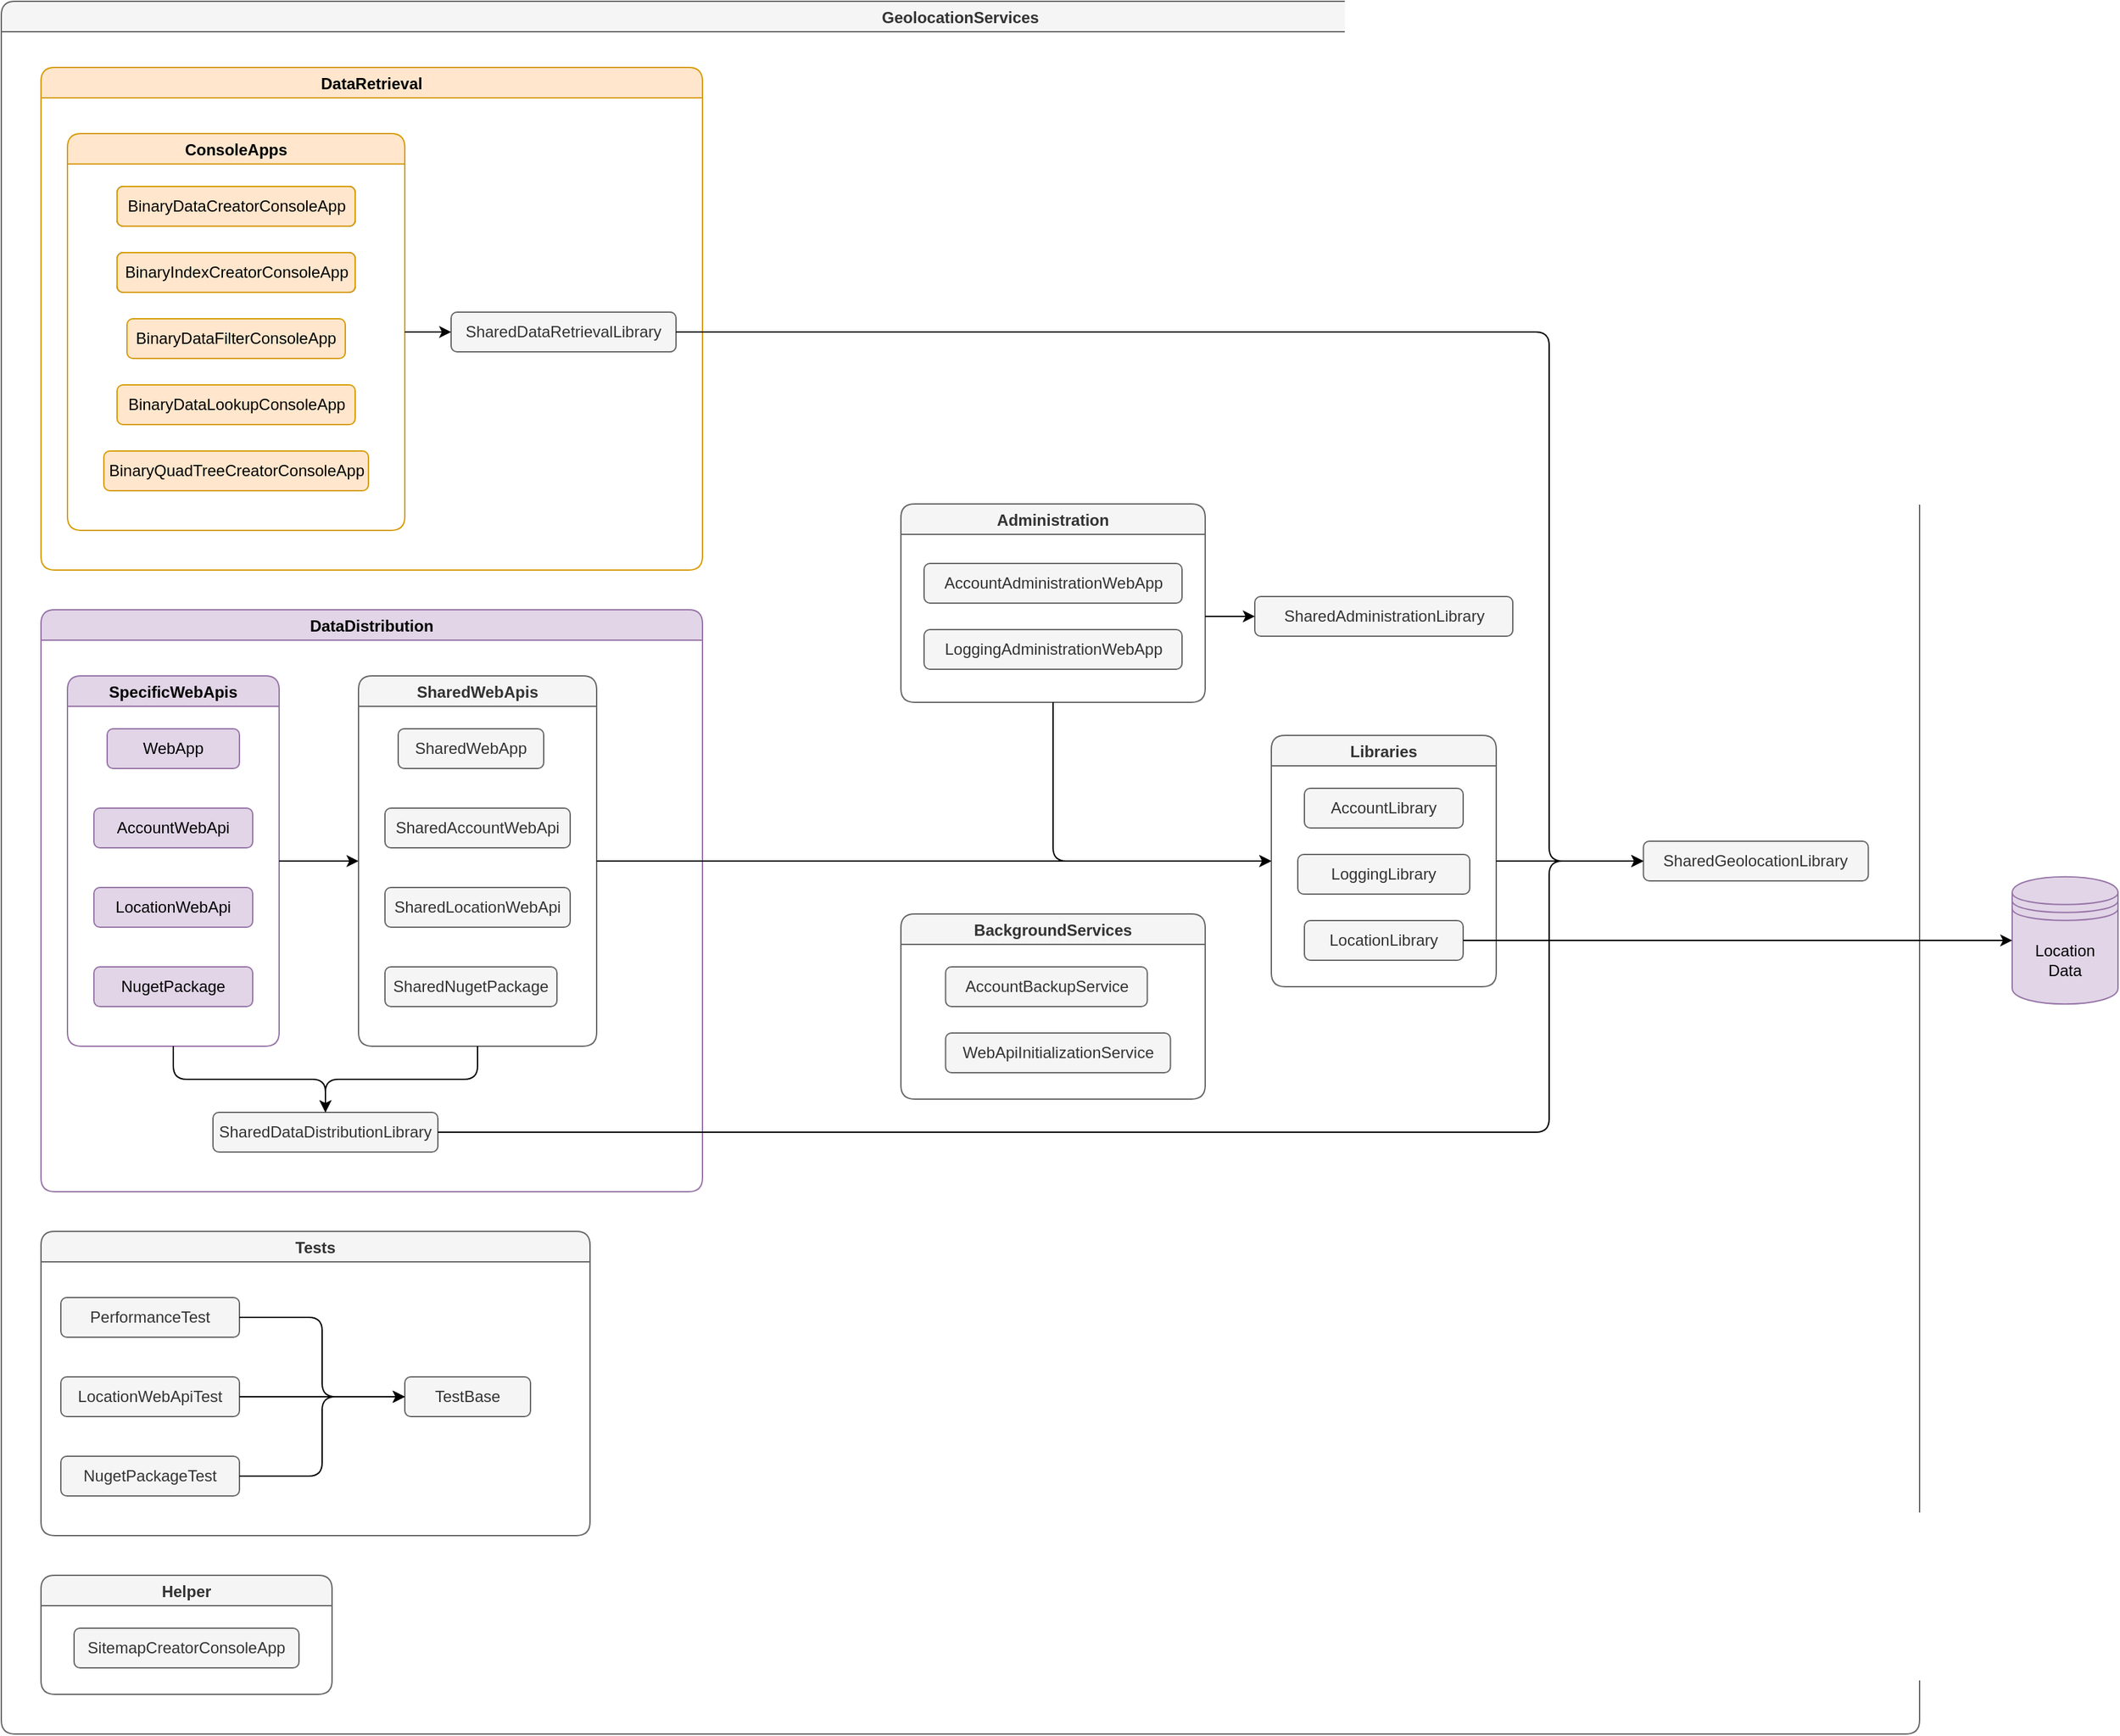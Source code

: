 <mxfile version="19.0.3" type="device" pages="4"><diagram id="LLukMzBquvf9o7xKqFZT" name="component-diagram"><mxGraphModel dx="2062" dy="1225" grid="1" gridSize="10" guides="1" tooltips="1" connect="1" arrows="1" fold="1" page="1" pageScale="1" pageWidth="850" pageHeight="1100" math="0" shadow="0"><root><mxCell id="0"/><mxCell id="1" parent="0"/><mxCell id="2" value="GeolocationServices" style="swimlane;fillColor=#f5f5f5;strokeColor=#666666;shadow=0;flipH=0;flipV=0;rounded=1;swimlaneLine=1;fontColor=#333333;" parent="1" vertex="1"><mxGeometry x="10" y="10" width="1450" height="1310" as="geometry"><mxRectangle x="70" y="10" width="150" height="23" as="alternateBounds"/></mxGeometry></mxCell><mxCell id="4" value="DataRetrieval" style="swimlane;fillColor=#ffe6cc;strokeColor=#d79b00;rounded=1;swimlaneFillColor=none;" parent="2" vertex="1"><mxGeometry x="30" y="50" width="500" height="380" as="geometry"/></mxCell><mxCell id="147" value="ConsoleApps" style="swimlane;fillColor=#ffe6cc;strokeColor=#d79b00;rounded=1;" parent="4" vertex="1"><mxGeometry x="20" y="50" width="255" height="300" as="geometry"/></mxCell><mxCell id="6" value="BinaryDataCreatorConsoleApp" style="whiteSpace=wrap;html=1;fillColor=#FFF0F8;strokeColor=#36393d;glass=0;rounded=1;" parent="147" vertex="1"><mxGeometry x="37.5" y="40" width="180" height="30" as="geometry"/></mxCell><mxCell id="7" value="BinaryIndexCreatorConsoleApp" style="whiteSpace=wrap;html=1;fillColor=#FFF0F8;strokeColor=#36393d;glass=0;rounded=1;" parent="147" vertex="1"><mxGeometry x="37.5" y="90" width="180" height="30" as="geometry"/></mxCell><mxCell id="8" value="BinaryDataLookupConsoleApp" style="whiteSpace=wrap;html=1;fillColor=#ffe6cc;strokeColor=#d79b00;glass=0;rounded=1;" parent="147" vertex="1"><mxGeometry x="37.5" y="190" width="180" height="30" as="geometry"/></mxCell><mxCell id="9" value="BinaryQuadTreeCreatorConsoleApp" style="whiteSpace=wrap;html=1;fillColor=#ffe6cc;strokeColor=#d79b00;glass=0;rounded=1;" parent="147" vertex="1"><mxGeometry x="27.5" y="240" width="200" height="30" as="geometry"/></mxCell><mxCell id="10" value="BinaryDataCreatorConsoleApp" style="whiteSpace=wrap;html=1;fillColor=#ffe6cc;strokeColor=#d79b00;glass=0;rounded=1;" parent="147" vertex="1"><mxGeometry x="37.5" y="40" width="180" height="30" as="geometry"/></mxCell><mxCell id="11" value="BinaryIndexCreatorConsoleApp" style="whiteSpace=wrap;html=1;fillColor=#ffe6cc;strokeColor=#d79b00;glass=0;rounded=1;" parent="147" vertex="1"><mxGeometry x="37.5" y="90" width="180" height="30" as="geometry"/></mxCell><mxCell id="12" value="BinaryDataFilterConsoleApp" style="whiteSpace=wrap;html=1;fillColor=#ffe6cc;strokeColor=#d79b00;glass=0;rounded=1;" parent="147" vertex="1"><mxGeometry x="45" y="140" width="165" height="30" as="geometry"/></mxCell><mxCell id="13" value="SharedDataRetrievalLibrary" style="whiteSpace=wrap;html=1;fillColor=#f5f5f5;strokeColor=#666666;rounded=1;fillOpacity=100;fontColor=#333333;" parent="4" vertex="1"><mxGeometry x="310" y="185" width="170" height="30" as="geometry"/></mxCell><mxCell id="148" value="" style="endArrow=classic;html=1;exitX=1;exitY=0.5;exitDx=0;exitDy=0;entryX=0;entryY=0.5;entryDx=0;entryDy=0;" parent="4" source="147" target="13" edge="1"><mxGeometry width="50" height="50" relative="1" as="geometry"><mxPoint x="370" y="310" as="sourcePoint"/><mxPoint x="420" y="260" as="targetPoint"/></mxGeometry></mxCell><mxCell id="22" value="DataDistribution" style="swimlane;fillColor=#e1d5e7;strokeColor=#9673a6;rounded=1;" parent="2" vertex="1"><mxGeometry x="30" y="460" width="500" height="440" as="geometry"><mxRectangle x="30" y="50" width="120" height="23" as="alternateBounds"/></mxGeometry></mxCell><mxCell id="2cKN8SrDjRreFulUvKuI-159" value="SharedDataDistributionLibrary" style="whiteSpace=wrap;html=1;fillColor=#f5f5f5;strokeColor=#666666;rounded=1;fillOpacity=100;fontColor=#333333;" parent="22" vertex="1"><mxGeometry x="130" y="380" width="170" height="30" as="geometry"/></mxCell><mxCell id="2cKN8SrDjRreFulUvKuI-160" value="SpecificWebApis" style="swimlane;fillColor=#e1d5e7;strokeColor=#9673a6;startSize=23;rounded=1;" parent="22" vertex="1"><mxGeometry x="20" y="50" width="160" height="280" as="geometry"/></mxCell><mxCell id="26" value="WebApp" style="whiteSpace=wrap;html=1;fillColor=#e1d5e7;strokeColor=#9673a6;rounded=1;" parent="2cKN8SrDjRreFulUvKuI-160" vertex="1"><mxGeometry x="30" y="40" width="100" height="30" as="geometry"/></mxCell><mxCell id="39" value="LocationWebApi" style="whiteSpace=wrap;html=1;fillColor=#e1d5e7;strokeColor=#9673a6;rounded=1;" parent="2cKN8SrDjRreFulUvKuI-160" vertex="1"><mxGeometry x="20" y="160" width="120" height="30" as="geometry"/></mxCell><mxCell id="44" value="NugetPackage" style="whiteSpace=wrap;html=1;fillColor=#e1d5e7;strokeColor=#9673a6;rounded=1;" parent="2cKN8SrDjRreFulUvKuI-160" vertex="1"><mxGeometry x="20" y="220" width="120" height="30" as="geometry"/></mxCell><mxCell id="40" value="AccountWebApi" style="whiteSpace=wrap;html=1;fillColor=#e1d5e7;strokeColor=#9673a6;rounded=1;" parent="2cKN8SrDjRreFulUvKuI-160" vertex="1"><mxGeometry x="20" y="100" width="120" height="30" as="geometry"/></mxCell><mxCell id="IKNdJuLzWTmaigGsuWWW-148" value="SharedWebApis" style="swimlane;fillColor=#f5f5f5;strokeColor=#666666;fontColor=#333333;startSize=23;rounded=1;" parent="22" vertex="1"><mxGeometry x="240" y="50" width="180" height="280" as="geometry"/></mxCell><mxCell id="IKNdJuLzWTmaigGsuWWW-149" value="SharedWebApp" style="whiteSpace=wrap;html=1;fillColor=#f5f5f5;strokeColor=#666666;rounded=1;fontColor=#333333;" parent="IKNdJuLzWTmaigGsuWWW-148" vertex="1"><mxGeometry x="30" y="40" width="110" height="30" as="geometry"/></mxCell><mxCell id="IKNdJuLzWTmaigGsuWWW-150" value="SharedLocationWebApi" style="whiteSpace=wrap;html=1;fillColor=#f5f5f5;strokeColor=#666666;rounded=1;fontColor=#333333;" parent="IKNdJuLzWTmaigGsuWWW-148" vertex="1"><mxGeometry x="20" y="160" width="140" height="30" as="geometry"/></mxCell><mxCell id="IKNdJuLzWTmaigGsuWWW-151" value="SharedNugetPackage" style="whiteSpace=wrap;html=1;fillColor=#f5f5f5;strokeColor=#666666;rounded=1;fontColor=#333333;" parent="IKNdJuLzWTmaigGsuWWW-148" vertex="1"><mxGeometry x="20" y="220" width="130" height="30" as="geometry"/></mxCell><mxCell id="IKNdJuLzWTmaigGsuWWW-152" value="SharedAccountWebApi" style="whiteSpace=wrap;html=1;fillColor=#f5f5f5;strokeColor=#666666;rounded=1;fontColor=#333333;" parent="IKNdJuLzWTmaigGsuWWW-148" vertex="1"><mxGeometry x="20" y="100" width="140" height="30" as="geometry"/></mxCell><mxCell id="IKNdJuLzWTmaigGsuWWW-155" value="" style="endArrow=classic;html=1;rounded=1;exitX=0.5;exitY=1;exitDx=0;exitDy=0;entryX=0.5;entryY=0;entryDx=0;entryDy=0;edgeStyle=orthogonalEdgeStyle;" parent="22" source="IKNdJuLzWTmaigGsuWWW-148" target="2cKN8SrDjRreFulUvKuI-159" edge="1"><mxGeometry width="50" height="50" relative="1" as="geometry"><mxPoint x="330" y="380" as="sourcePoint"/><mxPoint x="380" y="330" as="targetPoint"/></mxGeometry></mxCell><mxCell id="IKNdJuLzWTmaigGsuWWW-159" value="" style="endArrow=classic;html=1;rounded=0;exitX=1;exitY=0.5;exitDx=0;exitDy=0;entryX=0;entryY=0.5;entryDx=0;entryDy=0;" parent="22" source="2cKN8SrDjRreFulUvKuI-160" target="IKNdJuLzWTmaigGsuWWW-148" edge="1"><mxGeometry width="50" height="50" relative="1" as="geometry"><mxPoint x="190" y="210" as="sourcePoint"/><mxPoint x="240" y="160" as="targetPoint"/></mxGeometry></mxCell><mxCell id="uBaZwKW-RN6UwQ2-fDLs-148" value="" style="endArrow=classic;html=1;rounded=1;exitX=0.5;exitY=1;exitDx=0;exitDy=0;entryX=0.5;entryY=0;entryDx=0;entryDy=0;edgeStyle=orthogonalEdgeStyle;" parent="22" source="2cKN8SrDjRreFulUvKuI-160" target="2cKN8SrDjRreFulUvKuI-159" edge="1"><mxGeometry width="50" height="50" relative="1" as="geometry"><mxPoint x="70" y="420" as="sourcePoint"/><mxPoint x="120" y="370" as="targetPoint"/></mxGeometry></mxCell><mxCell id="31" value="BackgroundServices" style="swimlane;fillColor=#f5f5f5;strokeColor=#666666;rounded=1;fontColor=#333333;" parent="2" vertex="1"><mxGeometry x="680" y="690" width="230" height="140" as="geometry"/></mxCell><mxCell id="32" value="WebApiInitializationService" style="whiteSpace=wrap;html=1;fillColor=#f5f5f5;strokeColor=#666666;rounded=1;fontColor=#333333;" parent="31" vertex="1"><mxGeometry x="33.75" y="90" width="170" height="30" as="geometry"/></mxCell><mxCell id="33" value="AccountBackupService" style="whiteSpace=wrap;html=1;fillColor=#f5f5f5;strokeColor=#666666;rounded=1;fontColor=#333333;" parent="31" vertex="1"><mxGeometry x="33.75" y="40" width="152.5" height="30" as="geometry"/></mxCell><mxCell id="45" value="Tests" style="swimlane;fillColor=#f5f5f5;strokeColor=#666666;rounded=1;fontColor=#333333;" parent="2" vertex="1"><mxGeometry x="30" y="930" width="415" height="230" as="geometry"/></mxCell><mxCell id="46" value="TestBase" style="whiteSpace=wrap;html=1;fillColor=#f5f5f5;strokeColor=#666666;rounded=1;fontColor=#333333;" parent="45" vertex="1"><mxGeometry x="275" y="110" width="95" height="30" as="geometry"/></mxCell><mxCell id="47" value="LocationWebApiTest" style="whiteSpace=wrap;html=1;fillColor=#f5f5f5;strokeColor=#666666;rounded=1;fontColor=#333333;" parent="45" vertex="1"><mxGeometry x="15" y="110" width="135" height="30" as="geometry"/></mxCell><mxCell id="48" value="PerformanceTest" style="whiteSpace=wrap;html=1;fillColor=#f5f5f5;strokeColor=#666666;rounded=1;fontColor=#333333;" parent="45" vertex="1"><mxGeometry x="15" y="50" width="135" height="30" as="geometry"/></mxCell><mxCell id="55" value="" style="endArrow=classic;html=1;exitX=1;exitY=0.5;exitDx=0;exitDy=0;entryX=0;entryY=0.5;entryDx=0;entryDy=0;edgeStyle=orthogonalEdgeStyle;arcSize=20;fillColor=#d5e8d4;strokeColor=#000000;" parent="45" source="48" target="46" edge="1"><mxGeometry width="50" height="50" relative="1" as="geometry"><mxPoint x="470" y="80" as="sourcePoint"/><mxPoint x="520" y="30" as="targetPoint"/></mxGeometry></mxCell><mxCell id="56" value="" style="endArrow=classic;html=1;exitX=1;exitY=0.5;exitDx=0;exitDy=0;entryX=0;entryY=0.5;entryDx=0;entryDy=0;edgeStyle=orthogonalEdgeStyle;arcSize=20;fillColor=#d5e8d4;strokeColor=#000000;" parent="45" source="47" target="46" edge="1"><mxGeometry width="50" height="50" relative="1" as="geometry"><mxPoint x="180" y="150" as="sourcePoint"/><mxPoint x="230" y="100" as="targetPoint"/></mxGeometry></mxCell><mxCell id="Wn7SbWkXfdaHQ0S89vb3-149" value="NugetPackageTest" style="whiteSpace=wrap;html=1;fillColor=#f5f5f5;strokeColor=#666666;rounded=1;fontColor=#333333;" parent="45" vertex="1"><mxGeometry x="15" y="170" width="135" height="30" as="geometry"/></mxCell><mxCell id="Wn7SbWkXfdaHQ0S89vb3-150" value="" style="endArrow=classic;html=1;exitX=1;exitY=0.5;exitDx=0;exitDy=0;entryX=0;entryY=0.5;entryDx=0;entryDy=0;edgeStyle=orthogonalEdgeStyle;arcSize=20;fillColor=#d5e8d4;strokeColor=#000000;" parent="45" source="Wn7SbWkXfdaHQ0S89vb3-149" target="46" edge="1"><mxGeometry width="50" height="50" relative="1" as="geometry"><mxPoint x="160" y="135" as="sourcePoint"/><mxPoint x="285" y="105" as="targetPoint"/></mxGeometry></mxCell><mxCell id="3" value="SharedGeolocationLibrary" style="whiteSpace=wrap;html=1;fillColor=#f5f5f5;strokeColor=#666666;rounded=1;fontColor=#333333;" parent="2" vertex="1"><mxGeometry x="1241.25" y="635" width="170" height="30" as="geometry"/></mxCell><mxCell id="34" value="Libraries" style="swimlane;fillColor=#f5f5f5;strokeColor=#666666;rounded=1;fontColor=#333333;" parent="2" vertex="1"><mxGeometry x="960" y="555" width="170" height="190" as="geometry"/></mxCell><mxCell id="37" value="AccountLibrary" style="whiteSpace=wrap;html=1;fillColor=#f5f5f5;strokeColor=#666666;rounded=1;fontColor=#333333;" parent="34" vertex="1"><mxGeometry x="25" y="40" width="120" height="30" as="geometry"/></mxCell><mxCell id="36" value="LocationLibrary" style="whiteSpace=wrap;html=1;fillColor=#f5f5f5;strokeColor=#666666;rounded=1;fontColor=#333333;" parent="34" vertex="1"><mxGeometry x="25" y="140" width="120" height="30" as="geometry"/></mxCell><mxCell id="42" value="LoggingLibrary" style="whiteSpace=wrap;html=1;fillColor=#f5f5f5;strokeColor=#666666;rounded=1;fontColor=#333333;" parent="34" vertex="1"><mxGeometry x="20" y="90" width="130" height="30" as="geometry"/></mxCell><mxCell id="MPks22-xDF9zLQNJOeFy-148" value="" style="endArrow=classic;html=1;rounded=1;exitX=1;exitY=0.5;exitDx=0;exitDy=0;entryX=0;entryY=0.5;entryDx=0;entryDy=0;edgeStyle=orthogonalEdgeStyle;" parent="2" source="34" target="3" edge="1"><mxGeometry width="50" height="50" relative="1" as="geometry"><mxPoint x="1120" y="580" as="sourcePoint"/><mxPoint x="1170" y="530" as="targetPoint"/><Array as="points"><mxPoint x="1200" y="650"/><mxPoint x="1200" y="650"/></Array></mxGeometry></mxCell><mxCell id="MPks22-xDF9zLQNJOeFy-152" value="Administration" style="swimlane;rounded=1;fillColor=#f5f5f5;fontColor=#333333;strokeColor=#666666;" parent="2" vertex="1"><mxGeometry x="680" y="380" width="230" height="150" as="geometry"/></mxCell><mxCell id="29" value="AccountAdministrationWebApp" style="whiteSpace=wrap;html=1;fillColor=#f5f5f5;strokeColor=#666666;rounded=1;fontColor=#333333;" parent="MPks22-xDF9zLQNJOeFy-152" vertex="1"><mxGeometry x="17.5" y="45" width="195" height="30" as="geometry"/></mxCell><mxCell id="30" value="LoggingAdministrationWebApp" style="whiteSpace=wrap;html=1;fillColor=#f5f5f5;strokeColor=#666666;rounded=1;fontColor=#333333;" parent="MPks22-xDF9zLQNJOeFy-152" vertex="1"><mxGeometry x="17.5" y="95" width="195" height="30" as="geometry"/></mxCell><mxCell id="MPks22-xDF9zLQNJOeFy-153" value="" style="endArrow=classic;html=1;rounded=1;exitX=0.5;exitY=1;exitDx=0;exitDy=0;entryX=0;entryY=0.5;entryDx=0;entryDy=0;edgeStyle=orthogonalEdgeStyle;" parent="2" source="MPks22-xDF9zLQNJOeFy-152" target="34" edge="1"><mxGeometry width="50" height="50" relative="1" as="geometry"><mxPoint x="910" y="390" as="sourcePoint"/><mxPoint x="960" y="340" as="targetPoint"/><Array as="points"><mxPoint x="795" y="650"/></Array></mxGeometry></mxCell><mxCell id="104" value="" style="endArrow=classic;html=1;exitX=1;exitY=0.5;exitDx=0;exitDy=0;entryX=0;entryY=0.5;entryDx=0;entryDy=0;edgeStyle=orthogonalEdgeStyle;arcSize=20;fillColor=#d5e8d4;strokeColor=#000000;" parent="2" source="13" target="3" edge="1"><mxGeometry width="50" height="50" relative="1" as="geometry"><mxPoint x="1221.25" y="470" as="sourcePoint"/><mxPoint x="1271.25" y="420" as="targetPoint"/><Array as="points"><mxPoint x="1170" y="250"/><mxPoint x="1170" y="650"/></Array></mxGeometry></mxCell><mxCell id="MPks22-xDF9zLQNJOeFy-149" value="" style="endArrow=classic;html=1;rounded=1;entryX=0;entryY=0.5;entryDx=0;entryDy=0;edgeStyle=orthogonalEdgeStyle;exitX=1;exitY=0.5;exitDx=0;exitDy=0;" parent="2" source="IKNdJuLzWTmaigGsuWWW-148" target="34" edge="1"><mxGeometry width="50" height="50" relative="1" as="geometry"><mxPoint x="640" y="650" as="sourcePoint"/><mxPoint x="760" y="580" as="targetPoint"/><Array as="points"><mxPoint x="710" y="650"/><mxPoint x="710" y="650"/></Array></mxGeometry></mxCell><mxCell id="eDVOJwQHp3Gs-Y2QoNNh-148" value="Helper" style="swimlane;fillColor=#f5f5f5;strokeColor=#666666;rounded=1;fontColor=#333333;" parent="2" vertex="1"><mxGeometry x="30" y="1190" width="220" height="90" as="geometry"/></mxCell><mxCell id="21" value="SitemapCreatorConsoleApp" style="whiteSpace=wrap;html=1;fillColor=#f5f5f5;strokeColor=#666666;rounded=1;fontColor=#333333;" parent="eDVOJwQHp3Gs-Y2QoNNh-148" vertex="1"><mxGeometry x="25" y="40" width="170" height="30" as="geometry"/></mxCell><mxCell id="DU97WNFguKJTcljk9Pdf-148" value="" style="endArrow=classic;html=1;rounded=1;exitX=1;exitY=0.5;exitDx=0;exitDy=0;entryX=0;entryY=0.5;entryDx=0;entryDy=0;edgeStyle=orthogonalEdgeStyle;" parent="2" source="2cKN8SrDjRreFulUvKuI-159" target="3" edge="1"><mxGeometry width="50" height="50" relative="1" as="geometry"><mxPoint x="710" y="740" as="sourcePoint"/><mxPoint x="760" y="690" as="targetPoint"/><Array as="points"><mxPoint x="1170" y="855"/><mxPoint x="1170" y="650"/></Array></mxGeometry></mxCell><mxCell id="_eddi4BTf2q4IT53KIBY-148" value="SharedAdministrationLibrary" style="whiteSpace=wrap;html=1;fillColor=#f5f5f5;strokeColor=#666666;rounded=1;fontColor=#333333;" parent="2" vertex="1"><mxGeometry x="947.5" y="450" width="195" height="30" as="geometry"/></mxCell><mxCell id="_eddi4BTf2q4IT53KIBY-151" value="" style="endArrow=classic;html=1;rounded=1;entryX=0;entryY=0.5;entryDx=0;entryDy=0;" parent="2" target="_eddi4BTf2q4IT53KIBY-148" edge="1"><mxGeometry width="50" height="50" relative="1" as="geometry"><mxPoint x="910" y="465" as="sourcePoint"/><mxPoint x="1030" y="390" as="targetPoint"/></mxGeometry></mxCell><mxCell id="IvW9GYrCqFyuhNRknzc9-148" value="Location&lt;br&gt;Data" style="shape=datastore;whiteSpace=wrap;html=1;fillColor=#e1d5e7;strokeColor=#9673a6;" parent="1" vertex="1"><mxGeometry x="1530" y="671.87" width="80" height="96.25" as="geometry"/></mxCell><mxCell id="IvW9GYrCqFyuhNRknzc9-149" value="" style="endArrow=classic;html=1;rounded=1;exitX=1;exitY=0.5;exitDx=0;exitDy=0;edgeStyle=orthogonalEdgeStyle;entryX=0;entryY=0.5;entryDx=0;entryDy=0;" parent="1" source="36" target="IvW9GYrCqFyuhNRknzc9-148" edge="1"><mxGeometry width="50" height="50" relative="1" as="geometry"><mxPoint x="1230" y="790" as="sourcePoint"/><mxPoint x="1510" y="750" as="targetPoint"/></mxGeometry></mxCell></root></mxGraphModel></diagram><diagram id="lTEAjyNDicuWuT4kO1Pl" name="data-flow"><mxGraphModel dx="1102" dy="1025" grid="1" gridSize="10" guides="1" tooltips="1" connect="1" arrows="1" fold="1" page="1" pageScale="1" pageWidth="850" pageHeight="1100" math="0" shadow="0"><root><mxCell id="8ktDRUDpsxPGIz6YcoGy-0"/><mxCell id="8ktDRUDpsxPGIz6YcoGy-1" parent="8ktDRUDpsxPGIz6YcoGy-0"/><mxCell id="8ktDRUDpsxPGIz6YcoGy-2" value="WebApp" style="whiteSpace=wrap;html=1;fillColor=#e1d5e7;strokeColor=#9673a6;rounded=1;" parent="8ktDRUDpsxPGIz6YcoGy-1" vertex="1"><mxGeometry x="150" y="30" width="100" height="30" as="geometry"/></mxCell><mxCell id="8ktDRUDpsxPGIz6YcoGy-3" value="LocationWebApi" style="whiteSpace=wrap;html=1;fillColor=#e1d5e7;strokeColor=#9673a6;rounded=1;" parent="8ktDRUDpsxPGIz6YcoGy-1" vertex="1"><mxGeometry x="140" y="90" width="120" height="30" as="geometry"/></mxCell><mxCell id="8ktDRUDpsxPGIz6YcoGy-4" value="LocationLibrary" style="whiteSpace=wrap;html=1;fillColor=#f5f5f5;strokeColor=#666666;rounded=1;fontColor=#333333;" parent="8ktDRUDpsxPGIz6YcoGy-1" vertex="1"><mxGeometry x="140" y="150" width="120" height="30" as="geometry"/></mxCell><mxCell id="8ktDRUDpsxPGIz6YcoGy-5" value="Location&lt;br&gt;Data" style="shape=datastore;whiteSpace=wrap;html=1;fillColor=#e1d5e7;strokeColor=#9673a6;" parent="8ktDRUDpsxPGIz6YcoGy-1" vertex="1"><mxGeometry x="165" y="220" width="70" height="80" as="geometry"/></mxCell><mxCell id="8ktDRUDpsxPGIz6YcoGy-6" value="BinaryDataCreatorConsoleApp" style="whiteSpace=wrap;html=1;fillColor=#ffe6cc;strokeColor=#d79b00;glass=0;rounded=1;" parent="8ktDRUDpsxPGIz6YcoGy-1" vertex="1"><mxGeometry x="110" y="580" width="180" height="30" as="geometry"/></mxCell><mxCell id="8ktDRUDpsxPGIz6YcoGy-7" value="BinaryIndexCreatorConsoleApp" style="whiteSpace=wrap;html=1;fillColor=#ffe6cc;strokeColor=#d79b00;glass=0;rounded=1;" parent="8ktDRUDpsxPGIz6YcoGy-1" vertex="1"><mxGeometry x="110" y="520" width="180" height="30" as="geometry"/></mxCell><mxCell id="8ktDRUDpsxPGIz6YcoGy-8" value="BinaryDataFilterConsoleApp" style="whiteSpace=wrap;html=1;fillColor=#ffe6cc;strokeColor=#d79b00;glass=0;rounded=1;" parent="8ktDRUDpsxPGIz6YcoGy-1" vertex="1"><mxGeometry x="117.5" y="460" width="165" height="30" as="geometry"/></mxCell><mxCell id="8ktDRUDpsxPGIz6YcoGy-9" value="BinaryDataLookupConsoleApp" style="whiteSpace=wrap;html=1;fillColor=#ffe6cc;strokeColor=#d79b00;glass=0;rounded=1;" parent="8ktDRUDpsxPGIz6YcoGy-1" vertex="1"><mxGeometry x="110" y="400" width="180" height="30" as="geometry"/></mxCell><mxCell id="8ktDRUDpsxPGIz6YcoGy-10" value="BinaryQuadTreeCreatorConsoleApp" style="whiteSpace=wrap;html=1;fillColor=#ffe6cc;strokeColor=#d79b00;glass=0;rounded=1;" parent="8ktDRUDpsxPGIz6YcoGy-1" vertex="1"><mxGeometry x="100" y="340" width="200" height="30" as="geometry"/></mxCell><mxCell id="8ktDRUDpsxPGIz6YcoGy-11" value="" style="endArrow=classic;html=1;strokeColor=#000000;exitX=0.5;exitY=0;exitDx=0;exitDy=0;entryX=0.5;entryY=1;entryDx=0;entryDy=0;" parent="8ktDRUDpsxPGIz6YcoGy-1" source="8ktDRUDpsxPGIz6YcoGy-6" target="8ktDRUDpsxPGIz6YcoGy-7" edge="1"><mxGeometry width="50" height="50" relative="1" as="geometry"><mxPoint x="370" y="320" as="sourcePoint"/><mxPoint x="420" y="270" as="targetPoint"/></mxGeometry></mxCell><mxCell id="8ktDRUDpsxPGIz6YcoGy-12" value="" style="endArrow=classic;html=1;strokeColor=#000000;exitX=0.5;exitY=0;exitDx=0;exitDy=0;entryX=0.5;entryY=1;entryDx=0;entryDy=0;" parent="8ktDRUDpsxPGIz6YcoGy-1" source="8ktDRUDpsxPGIz6YcoGy-7" target="8ktDRUDpsxPGIz6YcoGy-8" edge="1"><mxGeometry width="50" height="50" relative="1" as="geometry"><mxPoint x="460" y="480" as="sourcePoint"/><mxPoint x="510" y="430" as="targetPoint"/></mxGeometry></mxCell><mxCell id="8ktDRUDpsxPGIz6YcoGy-13" value="" style="endArrow=classic;html=1;strokeColor=#000000;exitX=0.5;exitY=0;exitDx=0;exitDy=0;entryX=0.5;entryY=1;entryDx=0;entryDy=0;" parent="8ktDRUDpsxPGIz6YcoGy-1" source="8ktDRUDpsxPGIz6YcoGy-8" target="8ktDRUDpsxPGIz6YcoGy-9" edge="1"><mxGeometry width="50" height="50" relative="1" as="geometry"><mxPoint x="370" y="320" as="sourcePoint"/><mxPoint x="420" y="270" as="targetPoint"/></mxGeometry></mxCell><mxCell id="8ktDRUDpsxPGIz6YcoGy-14" value="" style="endArrow=classic;html=1;strokeColor=#000000;exitX=0.5;exitY=0;exitDx=0;exitDy=0;entryX=0.5;entryY=1;entryDx=0;entryDy=0;" parent="8ktDRUDpsxPGIz6YcoGy-1" source="8ktDRUDpsxPGIz6YcoGy-9" target="8ktDRUDpsxPGIz6YcoGy-10" edge="1"><mxGeometry width="50" height="50" relative="1" as="geometry"><mxPoint x="370" y="320" as="sourcePoint"/><mxPoint x="420" y="270" as="targetPoint"/></mxGeometry></mxCell><mxCell id="8ktDRUDpsxPGIz6YcoGy-15" value="" style="endArrow=classic;html=1;strokeColor=#000000;exitX=0.5;exitY=0;exitDx=0;exitDy=0;entryX=0.5;entryY=1;entryDx=0;entryDy=0;exitPerimeter=0;" parent="8ktDRUDpsxPGIz6YcoGy-1" source="8ktDRUDpsxPGIz6YcoGy-17" target="8ktDRUDpsxPGIz6YcoGy-6" edge="1"><mxGeometry width="50" height="50" relative="1" as="geometry"><mxPoint x="200" y="650" as="sourcePoint"/><mxPoint x="80" y="590" as="targetPoint"/></mxGeometry></mxCell><mxCell id="8ktDRUDpsxPGIz6YcoGy-16" value="" style="endArrow=classic;html=1;strokeColor=#000000;exitX=0.5;exitY=0;exitDx=0;exitDy=0;entryX=0.5;entryY=1;entryDx=0;entryDy=0;" parent="8ktDRUDpsxPGIz6YcoGy-1" source="8ktDRUDpsxPGIz6YcoGy-10" target="8ktDRUDpsxPGIz6YcoGy-5" edge="1"><mxGeometry width="50" height="50" relative="1" as="geometry"><mxPoint x="90" y="290" as="sourcePoint"/><mxPoint x="140" y="240" as="targetPoint"/></mxGeometry></mxCell><mxCell id="8ktDRUDpsxPGIz6YcoGy-17" value="planet.osm" style="shape=note;size=20;whiteSpace=wrap;html=1;fillColor=#ffe6cc;strokeColor=#d79b00;" parent="8ktDRUDpsxPGIz6YcoGy-1" vertex="1"><mxGeometry x="165" y="660" width="70" height="90" as="geometry"/></mxCell><mxCell id="8ktDRUDpsxPGIz6YcoGy-18" value="" style="endArrow=classic;html=1;exitX=0.5;exitY=0;exitDx=0;exitDy=0;entryX=0.5;entryY=1;entryDx=0;entryDy=0;" parent="8ktDRUDpsxPGIz6YcoGy-1" source="8ktDRUDpsxPGIz6YcoGy-5" target="8ktDRUDpsxPGIz6YcoGy-4" edge="1"><mxGeometry width="50" height="50" relative="1" as="geometry"><mxPoint x="70" y="180" as="sourcePoint"/><mxPoint x="120" y="130" as="targetPoint"/></mxGeometry></mxCell><mxCell id="8ktDRUDpsxPGIz6YcoGy-19" value="" style="endArrow=classic;html=1;exitX=0.5;exitY=0;exitDx=0;exitDy=0;entryX=0.5;entryY=1;entryDx=0;entryDy=0;" parent="8ktDRUDpsxPGIz6YcoGy-1" source="8ktDRUDpsxPGIz6YcoGy-4" target="8ktDRUDpsxPGIz6YcoGy-3" edge="1"><mxGeometry width="50" height="50" relative="1" as="geometry"><mxPoint x="60" y="120" as="sourcePoint"/><mxPoint x="110" y="70" as="targetPoint"/></mxGeometry></mxCell><mxCell id="8ktDRUDpsxPGIz6YcoGy-20" value="" style="endArrow=classic;html=1;exitX=0.5;exitY=0;exitDx=0;exitDy=0;entryX=0.5;entryY=1;entryDx=0;entryDy=0;" parent="8ktDRUDpsxPGIz6YcoGy-1" source="8ktDRUDpsxPGIz6YcoGy-3" target="8ktDRUDpsxPGIz6YcoGy-2" edge="1"><mxGeometry width="50" height="50" relative="1" as="geometry"><mxPoint x="70" y="70" as="sourcePoint"/><mxPoint x="120" y="20" as="targetPoint"/></mxGeometry></mxCell></root></mxGraphModel></diagram><diagram id="HA5rUgLvjNh_i699UG7V" name="data-format"><mxGraphModel dx="1952" dy="1025" grid="1" gridSize="10" guides="1" tooltips="1" connect="1" arrows="1" fold="1" page="1" pageScale="1" pageWidth="850" pageHeight="1100" math="0" shadow="0"><root><mxCell id="MZgWejeTs8TevbAWyHg7-0"/><mxCell id="MZgWejeTs8TevbAWyHg7-1" parent="MZgWejeTs8TevbAWyHg7-0"/><mxCell id="MZgWejeTs8TevbAWyHg7-2" value="Node" style="swimlane;childLayout=stackLayout;horizontal=1;startSize=30;horizontalStack=0;rounded=1;fontSize=14;fontStyle=0;strokeWidth=2;resizeParent=0;resizeLast=1;shadow=0;dashed=0;align=center;fillColor=#e1d5e7;strokeColor=#9673a6;" parent="MZgWejeTs8TevbAWyHg7-1" vertex="1"><mxGeometry x="460" y="375" width="250" height="130" as="geometry"/></mxCell><mxCell id="MZgWejeTs8TevbAWyHg7-3" value="long: Position&#10;float: Latitude&#10;float: Longitude&#10;int: TagCount&#10;Tag: Tag [TagCount]" style="align=left;strokeColor=none;fillColor=none;spacingLeft=4;fontSize=12;verticalAlign=top;resizable=0;rotatable=0;part=1;" parent="MZgWejeTs8TevbAWyHg7-2" vertex="1"><mxGeometry y="30" width="250" height="100" as="geometry"/></mxCell><mxCell id="MZgWejeTs8TevbAWyHg7-4" value="IndexGridEntry" style="swimlane;childLayout=stackLayout;horizontal=1;startSize=30;horizontalStack=0;rounded=1;fontSize=14;fontStyle=0;strokeWidth=2;resizeParent=0;resizeLast=1;shadow=0;dashed=0;align=center;fillColor=#e1d5e7;strokeColor=#9673a6;" parent="MZgWejeTs8TevbAWyHg7-1" vertex="1"><mxGeometry x="110" y="385" width="240" height="110" as="geometry"/></mxCell><mxCell id="MZgWejeTs8TevbAWyHg7-5" value="int: X&#10;int: Y&#10;int: NodeAddressCount&#10;long: NodeAddress [NodeAddressCount]" style="align=left;strokeColor=none;fillColor=none;spacingLeft=4;fontSize=12;verticalAlign=top;resizable=0;rotatable=0;part=1;" parent="MZgWejeTs8TevbAWyHg7-4" vertex="1"><mxGeometry y="30" width="240" height="80" as="geometry"/></mxCell><mxCell id="MZgWejeTs8TevbAWyHg7-6" value="IndexGrid" style="swimlane;childLayout=stackLayout;horizontal=1;startSize=30;horizontalStack=0;rounded=1;fontSize=14;fontStyle=0;strokeWidth=2;resizeParent=0;resizeLast=1;shadow=0;dashed=0;align=center;fillColor=#e1d5e7;strokeColor=#9673a6;" parent="MZgWejeTs8TevbAWyHg7-1" vertex="1"><mxGeometry x="150" y="220" width="160" height="30" as="geometry"/></mxCell><mxCell id="MZgWejeTs8TevbAWyHg7-7" value="NodeCollection" style="swimlane;childLayout=stackLayout;horizontal=1;startSize=30;horizontalStack=0;rounded=1;fontSize=14;fontStyle=0;strokeWidth=2;resizeParent=0;resizeLast=1;shadow=0;dashed=0;align=center;fillColor=#e1d5e7;strokeColor=#9673a6;" parent="MZgWejeTs8TevbAWyHg7-1" vertex="1"><mxGeometry x="505" y="220" width="160" height="30" as="geometry"/></mxCell><mxCell id="MZgWejeTs8TevbAWyHg7-8" value="" style="endArrow=none;html=1;rounded=0;entryX=0.5;entryY=1;entryDx=0;entryDy=0;exitX=0.5;exitY=0;exitDx=0;exitDy=0;" parent="MZgWejeTs8TevbAWyHg7-1" source="MZgWejeTs8TevbAWyHg7-4" target="MZgWejeTs8TevbAWyHg7-6" edge="1"><mxGeometry relative="1" as="geometry"><mxPoint x="220" y="360" as="sourcePoint"/><mxPoint x="269.5" y="250" as="targetPoint"/></mxGeometry></mxCell><mxCell id="MZgWejeTs8TevbAWyHg7-9" value="1" style="resizable=0;html=1;align=right;verticalAlign=bottom;direction=south;spacingRight=-2;spacingBottom=3;" parent="MZgWejeTs8TevbAWyHg7-8" connectable="0" vertex="1"><mxGeometry x="1" relative="1" as="geometry"><mxPoint x="-10" y="30" as="offset"/></mxGeometry></mxCell><mxCell id="MZgWejeTs8TevbAWyHg7-10" value="" style="endArrow=none;html=1;rounded=0;entryX=0.5;entryY=1;entryDx=0;entryDy=0;exitX=0.5;exitY=0;exitDx=0;exitDy=0;" parent="MZgWejeTs8TevbAWyHg7-1" source="MZgWejeTs8TevbAWyHg7-2" edge="1"><mxGeometry relative="1" as="geometry"><mxPoint x="584.58" y="370" as="sourcePoint"/><mxPoint x="584.58" y="250" as="targetPoint"/></mxGeometry></mxCell><mxCell id="MZgWejeTs8TevbAWyHg7-11" value="1" style="resizable=0;html=1;align=right;verticalAlign=bottom;direction=south;spacingRight=-2;spacingBottom=3;" parent="MZgWejeTs8TevbAWyHg7-10" connectable="0" vertex="1"><mxGeometry x="1" relative="1" as="geometry"><mxPoint x="-10" y="30" as="offset"/></mxGeometry></mxCell><mxCell id="MZgWejeTs8TevbAWyHg7-16" value="12" style="resizable=0;html=1;align=right;verticalAlign=bottom;direction=south;spacingRight=-2;spacingBottom=3;" parent="MZgWejeTs8TevbAWyHg7-1" connectable="0" vertex="1"><mxGeometry x="400" y="280" as="geometry"><mxPoint x="-179" y="-66" as="offset"/></mxGeometry></mxCell><mxCell id="MZgWejeTs8TevbAWyHg7-17" value="1" style="resizable=0;html=1;align=right;verticalAlign=bottom;spacingRight=-2;spacingBottom=-6;" parent="MZgWejeTs8TevbAWyHg7-1" connectable="0" vertex="1"><mxGeometry x="710" y="360" as="geometry"><mxPoint x="-113" y="-155" as="offset"/></mxGeometry></mxCell><mxCell id="MZgWejeTs8TevbAWyHg7-18" value="&#10;&#10;&lt;span style=&quot;color: rgb(0, 0, 0); font-family: helvetica; font-size: 12px; font-style: normal; font-weight: 400; letter-spacing: normal; text-align: right; text-indent: 0px; text-transform: none; word-spacing: 0px; background-color: rgb(248, 249, 250); display: inline; float: none;&quot;&gt;N&lt;/span&gt;&#10;&#10;" style="resizable=0;html=1;align=right;verticalAlign=bottom;spacingBottom=-1;spacing=2;spacingRight=-2;" parent="MZgWejeTs8TevbAWyHg7-1" connectable="0" vertex="1"><mxGeometry x="250" y="400" as="geometry"><mxPoint x="-30" y="2" as="offset"/></mxGeometry></mxCell><mxCell id="MZgWejeTs8TevbAWyHg7-19" value="&#10;&#10;&lt;span style=&quot;color: rgb(0, 0, 0); font-family: helvetica; font-size: 12px; font-style: normal; font-weight: 400; letter-spacing: normal; text-align: right; text-indent: 0px; text-transform: none; word-spacing: 0px; background-color: rgb(248, 249, 250); display: inline; float: none;&quot;&gt;N&lt;/span&gt;&#10;&#10;" style="resizable=0;html=1;align=right;verticalAlign=bottom;spacingBottom=4;spacing=2;spacingRight=-7;" parent="MZgWejeTs8TevbAWyHg7-1" connectable="0" vertex="1"><mxGeometry x="600" y="400" as="geometry"><mxPoint x="-30" y="2" as="offset"/></mxGeometry></mxCell><mxCell id="MZgWejeTs8TevbAWyHg7-20" value="Tag" style="swimlane;childLayout=stackLayout;horizontal=1;startSize=30;horizontalStack=0;rounded=1;fontSize=14;fontStyle=0;strokeWidth=2;resizeParent=0;resizeLast=1;shadow=0;dashed=0;align=center;fillColor=#e1d5e7;strokeColor=#9673a6;" parent="MZgWejeTs8TevbAWyHg7-1" vertex="1"><mxGeometry x="780" y="390" width="160" height="80" as="geometry"/></mxCell><mxCell id="MZgWejeTs8TevbAWyHg7-21" style="edgeStyle=none;html=1;" parent="MZgWejeTs8TevbAWyHg7-20" source="MZgWejeTs8TevbAWyHg7-22" target="MZgWejeTs8TevbAWyHg7-20" edge="1"><mxGeometry relative="1" as="geometry"/></mxCell><mxCell id="MZgWejeTs8TevbAWyHg7-22" value="string: Key&#10;string: Value" style="align=left;strokeColor=none;fillColor=none;spacingLeft=4;fontSize=12;verticalAlign=top;resizable=0;rotatable=0;part=1;" parent="MZgWejeTs8TevbAWyHg7-20" vertex="1"><mxGeometry y="30" width="160" height="50" as="geometry"/></mxCell><mxCell id="boCFfBpb-6Voe6r77jnt-1" value="GridPosition" style="swimlane;childLayout=stackLayout;horizontal=1;startSize=30;horizontalStack=0;rounded=1;fontSize=14;fontStyle=0;strokeWidth=2;resizeParent=0;resizeLast=1;shadow=0;dashed=0;align=center;fillColor=#e1d5e7;strokeColor=#9673a6;" parent="MZgWejeTs8TevbAWyHg7-1" vertex="1"><mxGeometry x="150" y="580" width="160" height="30" as="geometry"/></mxCell><mxCell id="boCFfBpb-6Voe6r77jnt-17" value="" style="endArrow=none;html=1;rounded=0;strokeColor=#000000;exitX=0.5;exitY=1;exitDx=0;exitDy=0;entryX=0.5;entryY=0;entryDx=0;entryDy=0;" parent="MZgWejeTs8TevbAWyHg7-1" source="MZgWejeTs8TevbAWyHg7-5" target="boCFfBpb-6Voe6r77jnt-1" edge="1"><mxGeometry relative="1" as="geometry"><mxPoint x="320" y="245" as="sourcePoint"/><mxPoint x="515" y="245" as="targetPoint"/></mxGeometry></mxCell><mxCell id="boCFfBpb-6Voe6r77jnt-18" value="1" style="resizable=0;html=1;align=right;verticalAlign=bottom;direction=south;spacingRight=-3;spacingBottom=-3;" parent="MZgWejeTs8TevbAWyHg7-1" connectable="0" vertex="1"><mxGeometry x="230" y="290" as="geometry"><mxPoint x="-11" y="225" as="offset"/></mxGeometry></mxCell><mxCell id="boCFfBpb-6Voe6r77jnt-19" value="1" style="resizable=0;html=1;align=right;verticalAlign=bottom;direction=south;spacingRight=-2;spacingBottom=6;" parent="MZgWejeTs8TevbAWyHg7-1" connectable="0" vertex="1"><mxGeometry x="220" y="580" as="geometry"/></mxCell><mxCell id="boCFfBpb-6Voe6r77jnt-34" value="ZoomLevel" style="swimlane;childLayout=stackLayout;horizontal=1;startSize=30;horizontalStack=0;rounded=1;fontSize=14;fontStyle=0;strokeWidth=2;resizeParent=0;resizeLast=1;shadow=0;dashed=0;align=center;fillColor=#e1d5e7;strokeColor=#9673a6;" parent="MZgWejeTs8TevbAWyHg7-1" vertex="1"><mxGeometry x="-120" y="220" width="160" height="30" as="geometry"/></mxCell><mxCell id="boCFfBpb-6Voe6r77jnt-35" value="" style="endArrow=none;html=1;rounded=0;entryX=1;entryY=0.5;entryDx=0;entryDy=0;exitX=0;exitY=0.5;exitDx=0;exitDy=0;" parent="MZgWejeTs8TevbAWyHg7-1" source="MZgWejeTs8TevbAWyHg7-6" target="boCFfBpb-6Voe6r77jnt-34" edge="1"><mxGeometry relative="1" as="geometry"><mxPoint x="370" y="182.5" as="sourcePoint"/><mxPoint x="370" y="47.5" as="targetPoint"/></mxGeometry></mxCell><mxCell id="boCFfBpb-6Voe6r77jnt-36" value="1" style="resizable=0;html=1;align=right;verticalAlign=bottom;direction=south;spacingRight=-5;spacingBottom=5;" parent="boCFfBpb-6Voe6r77jnt-35" connectable="0" vertex="1"><mxGeometry x="1" relative="1" as="geometry"><mxPoint x="10" as="offset"/></mxGeometry></mxCell><mxCell id="boCFfBpb-6Voe6r77jnt-37" value="1" style="resizable=0;html=1;align=right;verticalAlign=bottom;direction=south;spacingRight=-2;spacingBottom=5;" parent="MZgWejeTs8TevbAWyHg7-1" connectable="0" vertex="1"><mxGeometry x="140" y="235" as="geometry"/></mxCell><mxCell id="_VCF-2sjO6PWlMn3LaVs-0" value="LocationService" style="swimlane;childLayout=stackLayout;horizontal=1;startSize=30;horizontalStack=0;rounded=1;fontSize=14;fontStyle=0;strokeWidth=2;resizeParent=0;resizeLast=1;shadow=0;dashed=0;align=center;fillColor=#e1d5e7;strokeColor=#9673a6;" parent="MZgWejeTs8TevbAWyHg7-1" vertex="1"><mxGeometry x="330" y="40" width="160" height="30" as="geometry"/></mxCell><mxCell id="1h6fksLh-4qOT1F19Y0r-0" value="" style="endArrow=none;html=1;rounded=1;entryX=0.5;entryY=1;entryDx=0;entryDy=0;exitX=0.5;exitY=0;exitDx=0;exitDy=0;edgeStyle=orthogonalEdgeStyle;" parent="MZgWejeTs8TevbAWyHg7-1" source="MZgWejeTs8TevbAWyHg7-6" target="_VCF-2sjO6PWlMn3LaVs-0" edge="1"><mxGeometry width="50" height="50" relative="1" as="geometry"><mxPoint x="180" y="110" as="sourcePoint"/><mxPoint x="230" y="60" as="targetPoint"/></mxGeometry></mxCell><mxCell id="1h6fksLh-4qOT1F19Y0r-1" value="" style="endArrow=none;html=1;rounded=1;exitX=0.5;exitY=0;exitDx=0;exitDy=0;entryX=0.5;entryY=1;entryDx=0;entryDy=0;edgeStyle=orthogonalEdgeStyle;" parent="MZgWejeTs8TevbAWyHg7-1" source="MZgWejeTs8TevbAWyHg7-7" target="_VCF-2sjO6PWlMn3LaVs-0" edge="1"><mxGeometry width="50" height="50" relative="1" as="geometry"><mxPoint x="580" y="140" as="sourcePoint"/><mxPoint x="500" y="90" as="targetPoint"/></mxGeometry></mxCell><mxCell id="1h6fksLh-4qOT1F19Y0r-2" value="" style="endArrow=none;html=1;rounded=1;exitX=1;exitY=0.25;exitDx=0;exitDy=0;" parent="MZgWejeTs8TevbAWyHg7-1" source="MZgWejeTs8TevbAWyHg7-3" edge="1"><mxGeometry width="50" height="50" relative="1" as="geometry"><mxPoint x="770" y="620" as="sourcePoint"/><mxPoint x="780" y="430" as="targetPoint"/></mxGeometry></mxCell><mxCell id="1h6fksLh-4qOT1F19Y0r-3" value="&#10;&#10;&lt;span style=&quot;color: rgb(0, 0, 0); font-family: helvetica; font-size: 12px; font-style: normal; font-weight: 400; letter-spacing: normal; text-align: right; text-indent: 0px; text-transform: none; word-spacing: 0px; background-color: rgb(248, 249, 250); display: inline; float: none;&quot;&gt;N&lt;/span&gt;&#10;&#10;" style="resizable=0;html=1;align=right;verticalAlign=bottom;spacingBottom=6;spacing=2;spacingRight=-3;" parent="MZgWejeTs8TevbAWyHg7-1" connectable="0" vertex="1"><mxGeometry x="800" y="460" as="geometry"><mxPoint x="-30" y="2" as="offset"/></mxGeometry></mxCell><mxCell id="1h6fksLh-4qOT1F19Y0r-5" value="1" style="resizable=0;html=1;align=right;verticalAlign=bottom;direction=south;spacingRight=-2;spacingBottom=0;" parent="MZgWejeTs8TevbAWyHg7-1" connectable="0" vertex="1"><mxGeometry x="584.58" y="290.001" as="geometry"><mxPoint x="138" y="137" as="offset"/></mxGeometry></mxCell><mxCell id="lBj6aipAYxQ9AbNh1HPu-0" value="" style="endArrow=none;html=1;rounded=1;exitX=1;exitY=0.5;exitDx=0;exitDy=0;entryX=0;entryY=0.5;entryDx=0;entryDy=0;" parent="MZgWejeTs8TevbAWyHg7-1" source="MZgWejeTs8TevbAWyHg7-5" target="MZgWejeTs8TevbAWyHg7-3" edge="1"><mxGeometry width="50" height="50" relative="1" as="geometry"><mxPoint x="365" y="439.5" as="sourcePoint"/><mxPoint x="435" y="439.5" as="targetPoint"/></mxGeometry></mxCell><mxCell id="lBj6aipAYxQ9AbNh1HPu-1" value="1" style="resizable=0;html=1;align=right;verticalAlign=bottom;direction=south;spacingRight=-2;spacingBottom=5;" parent="MZgWejeTs8TevbAWyHg7-1" connectable="0" vertex="1"><mxGeometry x="230" y="290" as="geometry"><mxPoint x="132" y="167" as="offset"/></mxGeometry></mxCell><mxCell id="lBj6aipAYxQ9AbNh1HPu-2" value="N" style="resizable=0;html=1;align=right;verticalAlign=bottom;direction=south;spacingRight=-2;spacingBottom=5;" parent="MZgWejeTs8TevbAWyHg7-1" connectable="0" vertex="1"><mxGeometry x="240" y="310" as="geometry"><mxPoint x="208" y="147" as="offset"/></mxGeometry></mxCell></root></mxGraphModel></diagram><diagram id="7kKxudqtj6UWj9We9y2z" name="quad-tree"><mxGraphModel dx="1102" dy="1025" grid="1" gridSize="10" guides="1" tooltips="1" connect="1" arrows="1" fold="1" page="1" pageScale="1" pageWidth="850" pageHeight="1100" math="0" shadow="0"><root><mxCell id="yMv9rzJN4B_7E7ENC682-0"/><mxCell id="yMv9rzJN4B_7E7ENC682-1" parent="yMv9rzJN4B_7E7ENC682-0"/><mxCell id="HnOFsO8wRAHpQ-pxbCCu-0" value="IndexGrid 1" style="swimlane;childLayout=stackLayout;horizontal=1;startSize=30;horizontalStack=0;rounded=1;fontSize=14;fontStyle=0;strokeWidth=2;resizeParent=0;resizeLast=1;shadow=0;dashed=0;align=center;fillColor=#e1d5e7;strokeColor=#9673a6;" parent="yMv9rzJN4B_7E7ENC682-1" vertex="1"><mxGeometry x="310" y="70" width="160" height="30" as="geometry"/></mxCell><mxCell id="HnOFsO8wRAHpQ-pxbCCu-1" value="IndexGridEntry" style="swimlane;childLayout=stackLayout;horizontal=1;startSize=30;horizontalStack=0;rounded=1;fontSize=14;fontStyle=0;strokeWidth=2;resizeParent=0;resizeLast=1;shadow=0;dashed=0;align=center;fillColor=#e1d5e7;strokeColor=#9673a6;" parent="yMv9rzJN4B_7E7ENC682-1" vertex="1"><mxGeometry x="650" y="70" width="160" height="30" as="geometry"/></mxCell><mxCell id="HnOFsO8wRAHpQ-pxbCCu-2" value="" style="endArrow=none;html=1;rounded=0;strokeColor=#000000;exitX=1;exitY=0.5;exitDx=0;exitDy=0;entryX=0;entryY=0.5;entryDx=0;entryDy=0;" parent="yMv9rzJN4B_7E7ENC682-1" source="HnOFsO8wRAHpQ-pxbCCu-0" target="HnOFsO8wRAHpQ-pxbCCu-1" edge="1"><mxGeometry relative="1" as="geometry"><mxPoint x="490" y="30" as="sourcePoint"/><mxPoint x="685" y="30" as="targetPoint"/></mxGeometry></mxCell><mxCell id="HnOFsO8wRAHpQ-pxbCCu-3" value="1,024" style="resizable=0;html=1;align=right;verticalAlign=bottom;direction=south;spacingRight=-2;spacingBottom=6;" parent="yMv9rzJN4B_7E7ENC682-1" connectable="0" vertex="1"><mxGeometry x="640" y="85" as="geometry"/></mxCell><mxCell id="HnOFsO8wRAHpQ-pxbCCu-4" value="IndexGrid 2" style="swimlane;childLayout=stackLayout;horizontal=1;startSize=30;horizontalStack=0;rounded=1;fontSize=14;fontStyle=0;strokeWidth=2;resizeParent=0;resizeLast=1;shadow=0;dashed=0;align=center;fillColor=#e1d5e7;strokeColor=#9673a6;" parent="yMv9rzJN4B_7E7ENC682-1" vertex="1"><mxGeometry x="310" y="130" width="160" height="30" as="geometry"/></mxCell><mxCell id="HnOFsO8wRAHpQ-pxbCCu-5" value="IndexGridEntry" style="swimlane;childLayout=stackLayout;horizontal=1;startSize=30;horizontalStack=0;rounded=1;fontSize=14;fontStyle=0;strokeWidth=2;resizeParent=0;resizeLast=1;shadow=0;dashed=0;align=center;fillColor=#e1d5e7;strokeColor=#9673a6;" parent="yMv9rzJN4B_7E7ENC682-1" vertex="1"><mxGeometry x="650" y="130" width="160" height="30" as="geometry"/></mxCell><mxCell id="HnOFsO8wRAHpQ-pxbCCu-6" value="" style="endArrow=none;html=1;rounded=0;strokeColor=#000000;exitX=1;exitY=0.5;exitDx=0;exitDy=0;entryX=0;entryY=0.5;entryDx=0;entryDy=0;" parent="yMv9rzJN4B_7E7ENC682-1" source="HnOFsO8wRAHpQ-pxbCCu-4" target="HnOFsO8wRAHpQ-pxbCCu-5" edge="1"><mxGeometry relative="1" as="geometry"><mxPoint x="490" y="90" as="sourcePoint"/><mxPoint x="685" y="90" as="targetPoint"/></mxGeometry></mxCell><mxCell id="HnOFsO8wRAHpQ-pxbCCu-7" value="4,096" style="resizable=0;html=1;align=right;verticalAlign=bottom;direction=south;spacingRight=-2;spacingBottom=6;" parent="yMv9rzJN4B_7E7ENC682-1" connectable="0" vertex="1"><mxGeometry x="640" y="145" as="geometry"/></mxCell><mxCell id="HnOFsO8wRAHpQ-pxbCCu-8" value="IndexGrid 3" style="swimlane;childLayout=stackLayout;horizontal=1;startSize=30;horizontalStack=0;rounded=1;fontSize=14;fontStyle=0;strokeWidth=2;resizeParent=0;resizeLast=1;shadow=0;dashed=0;align=center;fillColor=#e1d5e7;strokeColor=#9673a6;" parent="yMv9rzJN4B_7E7ENC682-1" vertex="1"><mxGeometry x="310" y="190" width="160" height="30" as="geometry"/></mxCell><mxCell id="HnOFsO8wRAHpQ-pxbCCu-9" value="IndexGridEntry" style="swimlane;childLayout=stackLayout;horizontal=1;startSize=30;horizontalStack=0;rounded=1;fontSize=14;fontStyle=0;strokeWidth=2;resizeParent=0;resizeLast=1;shadow=0;dashed=0;align=center;fillColor=#e1d5e7;strokeColor=#9673a6;" parent="yMv9rzJN4B_7E7ENC682-1" vertex="1"><mxGeometry x="650" y="190" width="160" height="30" as="geometry"/></mxCell><mxCell id="HnOFsO8wRAHpQ-pxbCCu-10" value="" style="endArrow=none;html=1;rounded=0;strokeColor=#000000;exitX=1;exitY=0.5;exitDx=0;exitDy=0;entryX=0;entryY=0.5;entryDx=0;entryDy=0;" parent="yMv9rzJN4B_7E7ENC682-1" source="HnOFsO8wRAHpQ-pxbCCu-8" target="HnOFsO8wRAHpQ-pxbCCu-9" edge="1"><mxGeometry relative="1" as="geometry"><mxPoint x="490" y="150" as="sourcePoint"/><mxPoint x="685" y="150" as="targetPoint"/></mxGeometry></mxCell><mxCell id="HnOFsO8wRAHpQ-pxbCCu-11" value="16,384" style="resizable=0;html=1;align=right;verticalAlign=bottom;direction=south;spacingRight=-2;spacingBottom=6;" parent="yMv9rzJN4B_7E7ENC682-1" connectable="0" vertex="1"><mxGeometry x="640" y="205" as="geometry"/></mxCell><mxCell id="HnOFsO8wRAHpQ-pxbCCu-12" value="IndexGrid 4" style="swimlane;childLayout=stackLayout;horizontal=1;startSize=30;horizontalStack=0;rounded=1;fontSize=14;fontStyle=0;strokeWidth=2;resizeParent=0;resizeLast=1;shadow=0;dashed=0;align=center;fillColor=#e1d5e7;strokeColor=#9673a6;" parent="yMv9rzJN4B_7E7ENC682-1" vertex="1"><mxGeometry x="310" y="250" width="160" height="30" as="geometry"/></mxCell><mxCell id="HnOFsO8wRAHpQ-pxbCCu-13" value="IndexGridEntry" style="swimlane;childLayout=stackLayout;horizontal=1;startSize=30;horizontalStack=0;rounded=1;fontSize=14;fontStyle=0;strokeWidth=2;resizeParent=0;resizeLast=1;shadow=0;dashed=0;align=center;fillColor=#e1d5e7;strokeColor=#9673a6;" parent="yMv9rzJN4B_7E7ENC682-1" vertex="1"><mxGeometry x="650" y="250" width="160" height="30" as="geometry"/></mxCell><mxCell id="HnOFsO8wRAHpQ-pxbCCu-14" value="" style="endArrow=none;html=1;rounded=0;strokeColor=#000000;exitX=1;exitY=0.5;exitDx=0;exitDy=0;entryX=0;entryY=0.5;entryDx=0;entryDy=0;" parent="yMv9rzJN4B_7E7ENC682-1" source="HnOFsO8wRAHpQ-pxbCCu-12" target="HnOFsO8wRAHpQ-pxbCCu-13" edge="1"><mxGeometry relative="1" as="geometry"><mxPoint x="490" y="210" as="sourcePoint"/><mxPoint x="685" y="210" as="targetPoint"/></mxGeometry></mxCell><mxCell id="HnOFsO8wRAHpQ-pxbCCu-15" value="65,536" style="resizable=0;html=1;align=right;verticalAlign=bottom;direction=south;spacingRight=-2;spacingBottom=6;" parent="yMv9rzJN4B_7E7ENC682-1" connectable="0" vertex="1"><mxGeometry x="640" y="265" as="geometry"/></mxCell><mxCell id="HnOFsO8wRAHpQ-pxbCCu-16" value="IndexGrid 5" style="swimlane;childLayout=stackLayout;horizontal=1;startSize=30;horizontalStack=0;rounded=1;fontSize=14;fontStyle=0;strokeWidth=2;resizeParent=0;resizeLast=1;shadow=0;dashed=0;align=center;fillColor=#e1d5e7;strokeColor=#9673a6;" parent="yMv9rzJN4B_7E7ENC682-1" vertex="1"><mxGeometry x="310" y="310" width="160" height="30" as="geometry"/></mxCell><mxCell id="HnOFsO8wRAHpQ-pxbCCu-17" value="IndexGridEntry" style="swimlane;childLayout=stackLayout;horizontal=1;startSize=30;horizontalStack=0;rounded=1;fontSize=14;fontStyle=0;strokeWidth=2;resizeParent=0;resizeLast=1;shadow=0;dashed=0;align=center;fillColor=#e1d5e7;strokeColor=#9673a6;" parent="yMv9rzJN4B_7E7ENC682-1" vertex="1"><mxGeometry x="650" y="310" width="160" height="30" as="geometry"/></mxCell><mxCell id="HnOFsO8wRAHpQ-pxbCCu-18" value="" style="endArrow=none;html=1;rounded=0;strokeColor=#000000;exitX=1;exitY=0.5;exitDx=0;exitDy=0;entryX=0;entryY=0.5;entryDx=0;entryDy=0;" parent="yMv9rzJN4B_7E7ENC682-1" source="HnOFsO8wRAHpQ-pxbCCu-16" target="HnOFsO8wRAHpQ-pxbCCu-17" edge="1"><mxGeometry relative="1" as="geometry"><mxPoint x="490" y="270" as="sourcePoint"/><mxPoint x="685" y="270" as="targetPoint"/></mxGeometry></mxCell><mxCell id="HnOFsO8wRAHpQ-pxbCCu-19" value="262,144" style="resizable=0;html=1;align=right;verticalAlign=bottom;direction=south;spacingRight=-2;spacingBottom=6;" parent="yMv9rzJN4B_7E7ENC682-1" connectable="0" vertex="1"><mxGeometry x="640" y="325" as="geometry"/></mxCell><mxCell id="HnOFsO8wRAHpQ-pxbCCu-20" value="IndexGrid 6" style="swimlane;childLayout=stackLayout;horizontal=1;startSize=30;horizontalStack=0;rounded=1;fontSize=14;fontStyle=0;strokeWidth=2;resizeParent=0;resizeLast=1;shadow=0;dashed=0;align=center;fillColor=#e1d5e7;strokeColor=#9673a6;" parent="yMv9rzJN4B_7E7ENC682-1" vertex="1"><mxGeometry x="310" y="370" width="160" height="30" as="geometry"/></mxCell><mxCell id="HnOFsO8wRAHpQ-pxbCCu-21" value="IndexGridEntry" style="swimlane;childLayout=stackLayout;horizontal=1;startSize=30;horizontalStack=0;rounded=1;fontSize=14;fontStyle=0;strokeWidth=2;resizeParent=0;resizeLast=1;shadow=0;dashed=0;align=center;fillColor=#e1d5e7;strokeColor=#9673a6;" parent="yMv9rzJN4B_7E7ENC682-1" vertex="1"><mxGeometry x="650" y="370" width="160" height="30" as="geometry"/></mxCell><mxCell id="HnOFsO8wRAHpQ-pxbCCu-22" value="" style="endArrow=none;html=1;rounded=0;strokeColor=#000000;exitX=1;exitY=0.5;exitDx=0;exitDy=0;entryX=0;entryY=0.5;entryDx=0;entryDy=0;" parent="yMv9rzJN4B_7E7ENC682-1" source="HnOFsO8wRAHpQ-pxbCCu-20" target="HnOFsO8wRAHpQ-pxbCCu-21" edge="1"><mxGeometry relative="1" as="geometry"><mxPoint x="490" y="330" as="sourcePoint"/><mxPoint x="685" y="330" as="targetPoint"/></mxGeometry></mxCell><mxCell id="HnOFsO8wRAHpQ-pxbCCu-23" value="1,048,576" style="resizable=0;html=1;align=right;verticalAlign=bottom;direction=south;spacingRight=-2;spacingBottom=6;" parent="yMv9rzJN4B_7E7ENC682-1" connectable="0" vertex="1"><mxGeometry x="640" y="385" as="geometry"/></mxCell><mxCell id="HnOFsO8wRAHpQ-pxbCCu-24" value="IndexGrid 7" style="swimlane;childLayout=stackLayout;horizontal=1;startSize=30;horizontalStack=0;rounded=1;fontSize=14;fontStyle=0;strokeWidth=2;resizeParent=0;resizeLast=1;shadow=0;dashed=0;align=center;fillColor=#e1d5e7;strokeColor=#9673a6;" parent="yMv9rzJN4B_7E7ENC682-1" vertex="1"><mxGeometry x="310" y="430" width="160" height="30" as="geometry"/></mxCell><mxCell id="HnOFsO8wRAHpQ-pxbCCu-25" value="IndexGridEntry" style="swimlane;childLayout=stackLayout;horizontal=1;startSize=30;horizontalStack=0;rounded=1;fontSize=14;fontStyle=0;strokeWidth=2;resizeParent=0;resizeLast=1;shadow=0;dashed=0;align=center;fillColor=#e1d5e7;strokeColor=#9673a6;" parent="yMv9rzJN4B_7E7ENC682-1" vertex="1"><mxGeometry x="650" y="430" width="160" height="30" as="geometry"/></mxCell><mxCell id="HnOFsO8wRAHpQ-pxbCCu-26" value="" style="endArrow=none;html=1;rounded=0;strokeColor=#000000;exitX=1;exitY=0.5;exitDx=0;exitDy=0;entryX=0;entryY=0.5;entryDx=0;entryDy=0;" parent="yMv9rzJN4B_7E7ENC682-1" source="HnOFsO8wRAHpQ-pxbCCu-24" target="HnOFsO8wRAHpQ-pxbCCu-25" edge="1"><mxGeometry relative="1" as="geometry"><mxPoint x="490" y="390" as="sourcePoint"/><mxPoint x="685" y="390" as="targetPoint"/></mxGeometry></mxCell><mxCell id="HnOFsO8wRAHpQ-pxbCCu-27" value="4,194,304" style="resizable=0;html=1;align=right;verticalAlign=bottom;direction=south;spacingRight=-2;spacingBottom=6;" parent="yMv9rzJN4B_7E7ENC682-1" connectable="0" vertex="1"><mxGeometry x="640" y="445" as="geometry"/></mxCell><mxCell id="HnOFsO8wRAHpQ-pxbCCu-28" value="IndexGrid 8" style="swimlane;childLayout=stackLayout;horizontal=1;startSize=30;horizontalStack=0;rounded=1;fontSize=14;fontStyle=0;strokeWidth=2;resizeParent=0;resizeLast=1;shadow=0;dashed=0;align=center;fillColor=#e1d5e7;strokeColor=#9673a6;" parent="yMv9rzJN4B_7E7ENC682-1" vertex="1"><mxGeometry x="310" y="490" width="160" height="30" as="geometry"/></mxCell><mxCell id="HnOFsO8wRAHpQ-pxbCCu-29" value="IndexGridEntry" style="swimlane;childLayout=stackLayout;horizontal=1;startSize=30;horizontalStack=0;rounded=1;fontSize=14;fontStyle=0;strokeWidth=2;resizeParent=0;resizeLast=1;shadow=0;dashed=0;align=center;fillColor=#e1d5e7;strokeColor=#9673a6;" parent="yMv9rzJN4B_7E7ENC682-1" vertex="1"><mxGeometry x="650" y="490" width="160" height="30" as="geometry"/></mxCell><mxCell id="HnOFsO8wRAHpQ-pxbCCu-30" value="" style="endArrow=none;html=1;rounded=0;strokeColor=#000000;exitX=1;exitY=0.5;exitDx=0;exitDy=0;entryX=0;entryY=0.5;entryDx=0;entryDy=0;" parent="yMv9rzJN4B_7E7ENC682-1" source="HnOFsO8wRAHpQ-pxbCCu-28" target="HnOFsO8wRAHpQ-pxbCCu-29" edge="1"><mxGeometry relative="1" as="geometry"><mxPoint x="490" y="450" as="sourcePoint"/><mxPoint x="685" y="450" as="targetPoint"/></mxGeometry></mxCell><mxCell id="HnOFsO8wRAHpQ-pxbCCu-31" value="16,777,216" style="resizable=0;html=1;align=right;verticalAlign=bottom;direction=south;spacingRight=-2;spacingBottom=6;" parent="yMv9rzJN4B_7E7ENC682-1" connectable="0" vertex="1"><mxGeometry x="640" y="505" as="geometry"/></mxCell><mxCell id="HnOFsO8wRAHpQ-pxbCCu-32" value="IndexGrid 9" style="swimlane;childLayout=stackLayout;horizontal=1;startSize=30;horizontalStack=0;rounded=1;fontSize=14;fontStyle=0;strokeWidth=2;resizeParent=0;resizeLast=1;shadow=0;dashed=0;align=center;fillColor=#e1d5e7;strokeColor=#9673a6;" parent="yMv9rzJN4B_7E7ENC682-1" vertex="1"><mxGeometry x="310" y="550" width="160" height="30" as="geometry"/></mxCell><mxCell id="HnOFsO8wRAHpQ-pxbCCu-33" value="IndexGridEntry" style="swimlane;childLayout=stackLayout;horizontal=1;startSize=30;horizontalStack=0;rounded=1;fontSize=14;fontStyle=0;strokeWidth=2;resizeParent=0;resizeLast=1;shadow=0;dashed=0;align=center;fillColor=#e1d5e7;strokeColor=#9673a6;" parent="yMv9rzJN4B_7E7ENC682-1" vertex="1"><mxGeometry x="650" y="550" width="160" height="30" as="geometry"/></mxCell><mxCell id="HnOFsO8wRAHpQ-pxbCCu-34" value="" style="endArrow=none;html=1;rounded=0;strokeColor=#000000;exitX=1;exitY=0.5;exitDx=0;exitDy=0;entryX=0;entryY=0.5;entryDx=0;entryDy=0;" parent="yMv9rzJN4B_7E7ENC682-1" source="HnOFsO8wRAHpQ-pxbCCu-32" target="HnOFsO8wRAHpQ-pxbCCu-33" edge="1"><mxGeometry relative="1" as="geometry"><mxPoint x="490" y="510" as="sourcePoint"/><mxPoint x="685" y="510" as="targetPoint"/></mxGeometry></mxCell><mxCell id="HnOFsO8wRAHpQ-pxbCCu-35" value="67,108,864" style="resizable=0;html=1;align=right;verticalAlign=bottom;direction=south;spacingRight=-2;spacingBottom=6;" parent="yMv9rzJN4B_7E7ENC682-1" connectable="0" vertex="1"><mxGeometry x="640" y="565" as="geometry"/></mxCell><mxCell id="HnOFsO8wRAHpQ-pxbCCu-36" value="IndexGrid 10" style="swimlane;childLayout=stackLayout;horizontal=1;startSize=30;horizontalStack=0;rounded=1;fontSize=14;fontStyle=0;strokeWidth=2;resizeParent=0;resizeLast=1;shadow=0;dashed=0;align=center;fillColor=#e1d5e7;strokeColor=#9673a6;" parent="yMv9rzJN4B_7E7ENC682-1" vertex="1"><mxGeometry x="310" y="610" width="160" height="30" as="geometry"/></mxCell><mxCell id="HnOFsO8wRAHpQ-pxbCCu-37" value="IndexGridEntry" style="swimlane;childLayout=stackLayout;horizontal=1;startSize=30;horizontalStack=0;rounded=1;fontSize=14;fontStyle=0;strokeWidth=2;resizeParent=0;resizeLast=1;shadow=0;dashed=0;align=center;fillColor=#e1d5e7;strokeColor=#9673a6;" parent="yMv9rzJN4B_7E7ENC682-1" vertex="1"><mxGeometry x="650" y="610" width="160" height="30" as="geometry"/></mxCell><mxCell id="HnOFsO8wRAHpQ-pxbCCu-38" value="" style="endArrow=none;html=1;rounded=0;strokeColor=#000000;exitX=1;exitY=0.5;exitDx=0;exitDy=0;entryX=0;entryY=0.5;entryDx=0;entryDy=0;" parent="yMv9rzJN4B_7E7ENC682-1" source="HnOFsO8wRAHpQ-pxbCCu-36" target="HnOFsO8wRAHpQ-pxbCCu-37" edge="1"><mxGeometry relative="1" as="geometry"><mxPoint x="490" y="570" as="sourcePoint"/><mxPoint x="685" y="570" as="targetPoint"/></mxGeometry></mxCell><mxCell id="HnOFsO8wRAHpQ-pxbCCu-39" value="268,435,456" style="resizable=0;html=1;align=right;verticalAlign=bottom;direction=south;spacingRight=-2;spacingBottom=6;" parent="yMv9rzJN4B_7E7ENC682-1" connectable="0" vertex="1"><mxGeometry x="640" y="625" as="geometry"/></mxCell><mxCell id="HnOFsO8wRAHpQ-pxbCCu-40" value="IndexGrid 11" style="swimlane;childLayout=stackLayout;horizontal=1;startSize=30;horizontalStack=0;rounded=1;fontSize=14;fontStyle=0;strokeWidth=2;resizeParent=0;resizeLast=1;shadow=0;dashed=0;align=center;fillColor=#e1d5e7;strokeColor=#9673a6;" parent="yMv9rzJN4B_7E7ENC682-1" vertex="1"><mxGeometry x="310" y="670" width="160" height="30" as="geometry"/></mxCell><mxCell id="HnOFsO8wRAHpQ-pxbCCu-41" value="IndexGridEntry" style="swimlane;childLayout=stackLayout;horizontal=1;startSize=30;horizontalStack=0;rounded=1;fontSize=14;fontStyle=0;strokeWidth=2;resizeParent=0;resizeLast=1;shadow=0;dashed=0;align=center;fillColor=#e1d5e7;strokeColor=#9673a6;" parent="yMv9rzJN4B_7E7ENC682-1" vertex="1"><mxGeometry x="650" y="670" width="160" height="30" as="geometry"/></mxCell><mxCell id="HnOFsO8wRAHpQ-pxbCCu-42" value="" style="endArrow=none;html=1;rounded=0;strokeColor=#000000;exitX=1;exitY=0.5;exitDx=0;exitDy=0;entryX=0;entryY=0.5;entryDx=0;entryDy=0;" parent="yMv9rzJN4B_7E7ENC682-1" source="HnOFsO8wRAHpQ-pxbCCu-40" target="HnOFsO8wRAHpQ-pxbCCu-41" edge="1"><mxGeometry relative="1" as="geometry"><mxPoint x="490" y="630" as="sourcePoint"/><mxPoint x="685" y="630" as="targetPoint"/></mxGeometry></mxCell><mxCell id="HnOFsO8wRAHpQ-pxbCCu-43" value="1,073,741,824" style="resizable=0;html=1;align=right;verticalAlign=bottom;direction=south;spacingRight=-2;spacingBottom=6;" parent="yMv9rzJN4B_7E7ENC682-1" connectable="0" vertex="1"><mxGeometry x="640" y="685" as="geometry"/></mxCell><mxCell id="HnOFsO8wRAHpQ-pxbCCu-44" value="IndexGrid 12" style="swimlane;childLayout=stackLayout;horizontal=1;startSize=30;horizontalStack=0;rounded=1;fontSize=14;fontStyle=0;strokeWidth=2;resizeParent=0;resizeLast=1;shadow=0;dashed=0;align=center;fillColor=#e1d5e7;strokeColor=#9673a6;" parent="yMv9rzJN4B_7E7ENC682-1" vertex="1"><mxGeometry x="310" y="730" width="160" height="30" as="geometry"/></mxCell><mxCell id="HnOFsO8wRAHpQ-pxbCCu-45" value="IndexGridEntry" style="swimlane;childLayout=stackLayout;horizontal=1;startSize=30;horizontalStack=0;rounded=1;fontSize=14;fontStyle=0;strokeWidth=2;resizeParent=0;resizeLast=1;shadow=0;dashed=0;align=center;fillColor=#e1d5e7;strokeColor=#9673a6;" parent="yMv9rzJN4B_7E7ENC682-1" vertex="1"><mxGeometry x="650" y="730" width="160" height="30" as="geometry"/></mxCell><mxCell id="HnOFsO8wRAHpQ-pxbCCu-46" value="" style="endArrow=none;html=1;rounded=0;strokeColor=#000000;exitX=1;exitY=0.5;exitDx=0;exitDy=0;entryX=0;entryY=0.5;entryDx=0;entryDy=0;" parent="yMv9rzJN4B_7E7ENC682-1" source="HnOFsO8wRAHpQ-pxbCCu-44" target="HnOFsO8wRAHpQ-pxbCCu-45" edge="1"><mxGeometry relative="1" as="geometry"><mxPoint x="490" y="690" as="sourcePoint"/><mxPoint x="685" y="690" as="targetPoint"/></mxGeometry></mxCell><mxCell id="HnOFsO8wRAHpQ-pxbCCu-47" value="4,294,967,296" style="resizable=0;html=1;align=right;verticalAlign=bottom;direction=south;spacingRight=-2;spacingBottom=6;" parent="yMv9rzJN4B_7E7ENC682-1" connectable="0" vertex="1"><mxGeometry x="640" y="745" as="geometry"/></mxCell><mxCell id="iig-mL8xPWuZ4VtpXxQJ-0" value="LocationService" style="swimlane;childLayout=stackLayout;horizontal=1;startSize=30;horizontalStack=0;rounded=1;fontSize=14;fontStyle=0;strokeWidth=2;resizeParent=0;resizeLast=1;shadow=0;dashed=0;align=center;fillColor=#e1d5e7;strokeColor=#9673a6;" parent="yMv9rzJN4B_7E7ENC682-1" vertex="1"><mxGeometry x="20" y="70" width="160" height="30" as="geometry"/></mxCell><mxCell id="iig-mL8xPWuZ4VtpXxQJ-1" value="" style="endArrow=classic;html=1;rounded=0;exitX=1;exitY=0.5;exitDx=0;exitDy=0;entryX=0;entryY=0.5;entryDx=0;entryDy=0;" parent="yMv9rzJN4B_7E7ENC682-1" source="iig-mL8xPWuZ4VtpXxQJ-0" target="HnOFsO8wRAHpQ-pxbCCu-0" edge="1"><mxGeometry width="50" height="50" relative="1" as="geometry"><mxPoint x="220" y="240" as="sourcePoint"/><mxPoint x="270" y="190" as="targetPoint"/></mxGeometry></mxCell><mxCell id="iig-mL8xPWuZ4VtpXxQJ-2" value="" style="endArrow=classic;html=1;rounded=1;exitX=1;exitY=0.5;exitDx=0;exitDy=0;entryX=0;entryY=0.5;entryDx=0;entryDy=0;edgeStyle=orthogonalEdgeStyle;" parent="yMv9rzJN4B_7E7ENC682-1" source="iig-mL8xPWuZ4VtpXxQJ-0" target="HnOFsO8wRAHpQ-pxbCCu-4" edge="1"><mxGeometry width="50" height="50" relative="1" as="geometry"><mxPoint x="210" y="240" as="sourcePoint"/><mxPoint x="260" y="190" as="targetPoint"/></mxGeometry></mxCell><mxCell id="iig-mL8xPWuZ4VtpXxQJ-3" value="" style="endArrow=classic;html=1;rounded=1;entryX=0;entryY=0.5;entryDx=0;entryDy=0;exitX=1;exitY=0.5;exitDx=0;exitDy=0;edgeStyle=orthogonalEdgeStyle;" parent="yMv9rzJN4B_7E7ENC682-1" source="iig-mL8xPWuZ4VtpXxQJ-0" target="HnOFsO8wRAHpQ-pxbCCu-8" edge="1"><mxGeometry width="50" height="50" relative="1" as="geometry"><mxPoint x="200" y="260" as="sourcePoint"/><mxPoint x="250" y="210" as="targetPoint"/></mxGeometry></mxCell><mxCell id="iig-mL8xPWuZ4VtpXxQJ-4" value="" style="endArrow=classic;html=1;rounded=1;entryX=0;entryY=0.5;entryDx=0;entryDy=0;exitX=1;exitY=0.5;exitDx=0;exitDy=0;edgeStyle=orthogonalEdgeStyle;" parent="yMv9rzJN4B_7E7ENC682-1" source="iig-mL8xPWuZ4VtpXxQJ-0" target="HnOFsO8wRAHpQ-pxbCCu-12" edge="1"><mxGeometry width="50" height="50" relative="1" as="geometry"><mxPoint x="130" y="205" as="sourcePoint"/><mxPoint x="260" y="325" as="targetPoint"/></mxGeometry></mxCell><mxCell id="iig-mL8xPWuZ4VtpXxQJ-6" value="" style="endArrow=classic;html=1;rounded=1;entryX=0;entryY=0.5;entryDx=0;entryDy=0;exitX=1;exitY=0.5;exitDx=0;exitDy=0;edgeStyle=orthogonalEdgeStyle;" parent="yMv9rzJN4B_7E7ENC682-1" source="iig-mL8xPWuZ4VtpXxQJ-0" target="HnOFsO8wRAHpQ-pxbCCu-16" edge="1"><mxGeometry width="50" height="50" relative="1" as="geometry"><mxPoint x="190" y="95" as="sourcePoint"/><mxPoint x="320" y="275" as="targetPoint"/></mxGeometry></mxCell><mxCell id="iig-mL8xPWuZ4VtpXxQJ-8" value="" style="endArrow=classic;html=1;rounded=1;entryX=0;entryY=0.5;entryDx=0;entryDy=0;exitX=1;exitY=0.5;exitDx=0;exitDy=0;edgeStyle=orthogonalEdgeStyle;" parent="yMv9rzJN4B_7E7ENC682-1" source="iig-mL8xPWuZ4VtpXxQJ-0" target="HnOFsO8wRAHpQ-pxbCCu-20" edge="1"><mxGeometry width="50" height="50" relative="1" as="geometry"><mxPoint x="190" y="95" as="sourcePoint"/><mxPoint x="320" y="335" as="targetPoint"/></mxGeometry></mxCell><mxCell id="iig-mL8xPWuZ4VtpXxQJ-9" value="" style="endArrow=classic;html=1;rounded=1;entryX=0;entryY=0.5;entryDx=0;entryDy=0;exitX=1;exitY=0.5;exitDx=0;exitDy=0;edgeStyle=orthogonalEdgeStyle;" parent="yMv9rzJN4B_7E7ENC682-1" source="iig-mL8xPWuZ4VtpXxQJ-0" target="HnOFsO8wRAHpQ-pxbCCu-24" edge="1"><mxGeometry width="50" height="50" relative="1" as="geometry"><mxPoint x="200" y="105" as="sourcePoint"/><mxPoint x="330" y="345" as="targetPoint"/></mxGeometry></mxCell><mxCell id="iig-mL8xPWuZ4VtpXxQJ-10" value="" style="endArrow=classic;html=1;rounded=1;entryX=0;entryY=0.5;entryDx=0;entryDy=0;exitX=1;exitY=0.5;exitDx=0;exitDy=0;edgeStyle=orthogonalEdgeStyle;" parent="yMv9rzJN4B_7E7ENC682-1" source="iig-mL8xPWuZ4VtpXxQJ-0" target="HnOFsO8wRAHpQ-pxbCCu-28" edge="1"><mxGeometry width="50" height="50" relative="1" as="geometry"><mxPoint x="210" y="115" as="sourcePoint"/><mxPoint x="340" y="355" as="targetPoint"/></mxGeometry></mxCell><mxCell id="iig-mL8xPWuZ4VtpXxQJ-11" value="" style="endArrow=classic;html=1;rounded=1;entryX=0;entryY=0.5;entryDx=0;entryDy=0;exitX=1;exitY=0.5;exitDx=0;exitDy=0;edgeStyle=orthogonalEdgeStyle;" parent="yMv9rzJN4B_7E7ENC682-1" source="iig-mL8xPWuZ4VtpXxQJ-0" target="HnOFsO8wRAHpQ-pxbCCu-32" edge="1"><mxGeometry width="50" height="50" relative="1" as="geometry"><mxPoint x="220" y="125" as="sourcePoint"/><mxPoint x="350" y="365" as="targetPoint"/></mxGeometry></mxCell><mxCell id="iig-mL8xPWuZ4VtpXxQJ-12" value="" style="endArrow=classic;html=1;rounded=1;entryX=0;entryY=0.5;entryDx=0;entryDy=0;exitX=1;exitY=0.5;exitDx=0;exitDy=0;edgeStyle=orthogonalEdgeStyle;" parent="yMv9rzJN4B_7E7ENC682-1" source="iig-mL8xPWuZ4VtpXxQJ-0" target="HnOFsO8wRAHpQ-pxbCCu-36" edge="1"><mxGeometry width="50" height="50" relative="1" as="geometry"><mxPoint x="230" y="135" as="sourcePoint"/><mxPoint x="360" y="375" as="targetPoint"/></mxGeometry></mxCell><mxCell id="iig-mL8xPWuZ4VtpXxQJ-13" value="" style="endArrow=classic;html=1;rounded=1;entryX=0;entryY=0.5;entryDx=0;entryDy=0;exitX=1;exitY=0.5;exitDx=0;exitDy=0;edgeStyle=orthogonalEdgeStyle;" parent="yMv9rzJN4B_7E7ENC682-1" source="iig-mL8xPWuZ4VtpXxQJ-0" target="HnOFsO8wRAHpQ-pxbCCu-40" edge="1"><mxGeometry width="50" height="50" relative="1" as="geometry"><mxPoint x="240" y="145" as="sourcePoint"/><mxPoint x="370" y="385" as="targetPoint"/></mxGeometry></mxCell><mxCell id="iig-mL8xPWuZ4VtpXxQJ-14" value="" style="endArrow=classic;html=1;rounded=1;entryX=0;entryY=0.5;entryDx=0;entryDy=0;exitX=1;exitY=0.5;exitDx=0;exitDy=0;edgeStyle=orthogonalEdgeStyle;" parent="yMv9rzJN4B_7E7ENC682-1" source="iig-mL8xPWuZ4VtpXxQJ-0" target="HnOFsO8wRAHpQ-pxbCCu-44" edge="1"><mxGeometry width="50" height="50" relative="1" as="geometry"><mxPoint x="250" y="155" as="sourcePoint"/><mxPoint x="380" y="395" as="targetPoint"/></mxGeometry></mxCell><mxCell id="2ikuZtFjDA-9xezUMepR-0" value="NodeCollection" style="swimlane;childLayout=stackLayout;horizontal=1;startSize=30;horizontalStack=0;rounded=1;fontSize=14;fontStyle=0;strokeWidth=2;resizeParent=0;resizeLast=1;shadow=0;dashed=0;align=center;fillColor=#e1d5e7;strokeColor=#9673a6;" parent="yMv9rzJN4B_7E7ENC682-1" vertex="1"><mxGeometry x="930" y="400" width="160" height="30" as="geometry"/></mxCell><mxCell id="yqAXZArpHVuhGyxDN9N5-0" value="" style="endArrow=classic;html=1;rounded=1;exitX=1;exitY=0.5;exitDx=0;exitDy=0;entryX=0;entryY=0.5;entryDx=0;entryDy=0;edgeStyle=orthogonalEdgeStyle;" parent="yMv9rzJN4B_7E7ENC682-1" source="HnOFsO8wRAHpQ-pxbCCu-1" target="2ikuZtFjDA-9xezUMepR-0" edge="1"><mxGeometry width="50" height="50" relative="1" as="geometry"><mxPoint x="920" y="230" as="sourcePoint"/><mxPoint x="970" y="180" as="targetPoint"/></mxGeometry></mxCell><mxCell id="yqAXZArpHVuhGyxDN9N5-1" value="" style="endArrow=classic;html=1;rounded=1;exitX=1;exitY=0.5;exitDx=0;exitDy=0;entryX=0;entryY=0.5;entryDx=0;entryDy=0;edgeStyle=orthogonalEdgeStyle;" parent="yMv9rzJN4B_7E7ENC682-1" source="HnOFsO8wRAHpQ-pxbCCu-5" target="2ikuZtFjDA-9xezUMepR-0" edge="1"><mxGeometry width="50" height="50" relative="1" as="geometry"><mxPoint x="820" y="95" as="sourcePoint"/><mxPoint x="940" y="455" as="targetPoint"/></mxGeometry></mxCell><mxCell id="yqAXZArpHVuhGyxDN9N5-2" value="" style="endArrow=classic;html=1;rounded=1;exitX=1;exitY=0.5;exitDx=0;exitDy=0;entryX=0;entryY=0.5;entryDx=0;entryDy=0;edgeStyle=orthogonalEdgeStyle;" parent="yMv9rzJN4B_7E7ENC682-1" source="HnOFsO8wRAHpQ-pxbCCu-9" target="2ikuZtFjDA-9xezUMepR-0" edge="1"><mxGeometry width="50" height="50" relative="1" as="geometry"><mxPoint x="830" y="105" as="sourcePoint"/><mxPoint x="950" y="465" as="targetPoint"/></mxGeometry></mxCell><mxCell id="yqAXZArpHVuhGyxDN9N5-3" value="" style="endArrow=classic;html=1;rounded=1;exitX=1;exitY=0.5;exitDx=0;exitDy=0;entryX=0;entryY=0.5;entryDx=0;entryDy=0;edgeStyle=orthogonalEdgeStyle;" parent="yMv9rzJN4B_7E7ENC682-1" source="HnOFsO8wRAHpQ-pxbCCu-13" target="2ikuZtFjDA-9xezUMepR-0" edge="1"><mxGeometry width="50" height="50" relative="1" as="geometry"><mxPoint x="840" y="115" as="sourcePoint"/><mxPoint x="960" y="475" as="targetPoint"/></mxGeometry></mxCell><mxCell id="P_Fn6CwVbwKQCjhccIQP-0" value="" style="endArrow=classic;html=1;rounded=1;exitX=1;exitY=0.5;exitDx=0;exitDy=0;entryX=0;entryY=0.5;entryDx=0;entryDy=0;edgeStyle=orthogonalEdgeStyle;" parent="yMv9rzJN4B_7E7ENC682-1" source="HnOFsO8wRAHpQ-pxbCCu-17" target="2ikuZtFjDA-9xezUMepR-0" edge="1"><mxGeometry width="50" height="50" relative="1" as="geometry"><mxPoint x="850" y="125" as="sourcePoint"/><mxPoint x="970" y="485" as="targetPoint"/></mxGeometry></mxCell><mxCell id="bqdCNsGXbtRT4yrBEBkf-0" value="" style="endArrow=classic;html=1;rounded=1;exitX=1;exitY=0.5;exitDx=0;exitDy=0;entryX=0;entryY=0.5;entryDx=0;entryDy=0;edgeStyle=orthogonalEdgeStyle;" parent="yMv9rzJN4B_7E7ENC682-1" source="HnOFsO8wRAHpQ-pxbCCu-21" target="2ikuZtFjDA-9xezUMepR-0" edge="1"><mxGeometry width="50" height="50" relative="1" as="geometry"><mxPoint x="820" y="335" as="sourcePoint"/><mxPoint x="940" y="455" as="targetPoint"/></mxGeometry></mxCell><mxCell id="bqdCNsGXbtRT4yrBEBkf-1" value="" style="endArrow=classic;html=1;rounded=1;exitX=1;exitY=0.5;exitDx=0;exitDy=0;entryX=0;entryY=0.5;entryDx=0;entryDy=0;edgeStyle=orthogonalEdgeStyle;" parent="yMv9rzJN4B_7E7ENC682-1" source="HnOFsO8wRAHpQ-pxbCCu-25" target="2ikuZtFjDA-9xezUMepR-0" edge="1"><mxGeometry width="50" height="50" relative="1" as="geometry"><mxPoint x="830" y="345" as="sourcePoint"/><mxPoint x="950" y="465" as="targetPoint"/></mxGeometry></mxCell><mxCell id="bqdCNsGXbtRT4yrBEBkf-2" value="" style="endArrow=classic;html=1;rounded=1;exitX=1;exitY=0.5;exitDx=0;exitDy=0;entryX=0;entryY=0.5;entryDx=0;entryDy=0;edgeStyle=orthogonalEdgeStyle;" parent="yMv9rzJN4B_7E7ENC682-1" source="HnOFsO8wRAHpQ-pxbCCu-29" target="2ikuZtFjDA-9xezUMepR-0" edge="1"><mxGeometry width="50" height="50" relative="1" as="geometry"><mxPoint x="840" y="355" as="sourcePoint"/><mxPoint x="960" y="475" as="targetPoint"/></mxGeometry></mxCell><mxCell id="bqdCNsGXbtRT4yrBEBkf-3" value="" style="endArrow=classic;html=1;rounded=1;exitX=1;exitY=0.5;exitDx=0;exitDy=0;entryX=0;entryY=0.5;entryDx=0;entryDy=0;edgeStyle=orthogonalEdgeStyle;" parent="yMv9rzJN4B_7E7ENC682-1" source="HnOFsO8wRAHpQ-pxbCCu-33" target="2ikuZtFjDA-9xezUMepR-0" edge="1"><mxGeometry width="50" height="50" relative="1" as="geometry"><mxPoint x="850" y="365" as="sourcePoint"/><mxPoint x="970" y="485" as="targetPoint"/></mxGeometry></mxCell><mxCell id="bqdCNsGXbtRT4yrBEBkf-4" value="" style="endArrow=classic;html=1;rounded=1;exitX=1;exitY=0.5;exitDx=0;exitDy=0;entryX=0;entryY=0.5;entryDx=0;entryDy=0;edgeStyle=orthogonalEdgeStyle;" parent="yMv9rzJN4B_7E7ENC682-1" source="HnOFsO8wRAHpQ-pxbCCu-37" target="2ikuZtFjDA-9xezUMepR-0" edge="1"><mxGeometry width="50" height="50" relative="1" as="geometry"><mxPoint x="860" y="375" as="sourcePoint"/><mxPoint x="980" y="495" as="targetPoint"/></mxGeometry></mxCell><mxCell id="bqdCNsGXbtRT4yrBEBkf-5" value="" style="endArrow=classic;html=1;rounded=1;exitX=1;exitY=0.5;exitDx=0;exitDy=0;entryX=0;entryY=0.5;entryDx=0;entryDy=0;edgeStyle=orthogonalEdgeStyle;" parent="yMv9rzJN4B_7E7ENC682-1" source="HnOFsO8wRAHpQ-pxbCCu-41" target="2ikuZtFjDA-9xezUMepR-0" edge="1"><mxGeometry width="50" height="50" relative="1" as="geometry"><mxPoint x="870" y="385" as="sourcePoint"/><mxPoint x="990" y="505" as="targetPoint"/></mxGeometry></mxCell><mxCell id="bqdCNsGXbtRT4yrBEBkf-6" value="" style="endArrow=classic;html=1;rounded=1;exitX=1;exitY=0.5;exitDx=0;exitDy=0;entryX=0;entryY=0.5;entryDx=0;entryDy=0;edgeStyle=orthogonalEdgeStyle;" parent="yMv9rzJN4B_7E7ENC682-1" source="HnOFsO8wRAHpQ-pxbCCu-45" target="2ikuZtFjDA-9xezUMepR-0" edge="1"><mxGeometry width="50" height="50" relative="1" as="geometry"><mxPoint x="880" y="395" as="sourcePoint"/><mxPoint x="1000" y="515" as="targetPoint"/></mxGeometry></mxCell></root></mxGraphModel></diagram></mxfile>